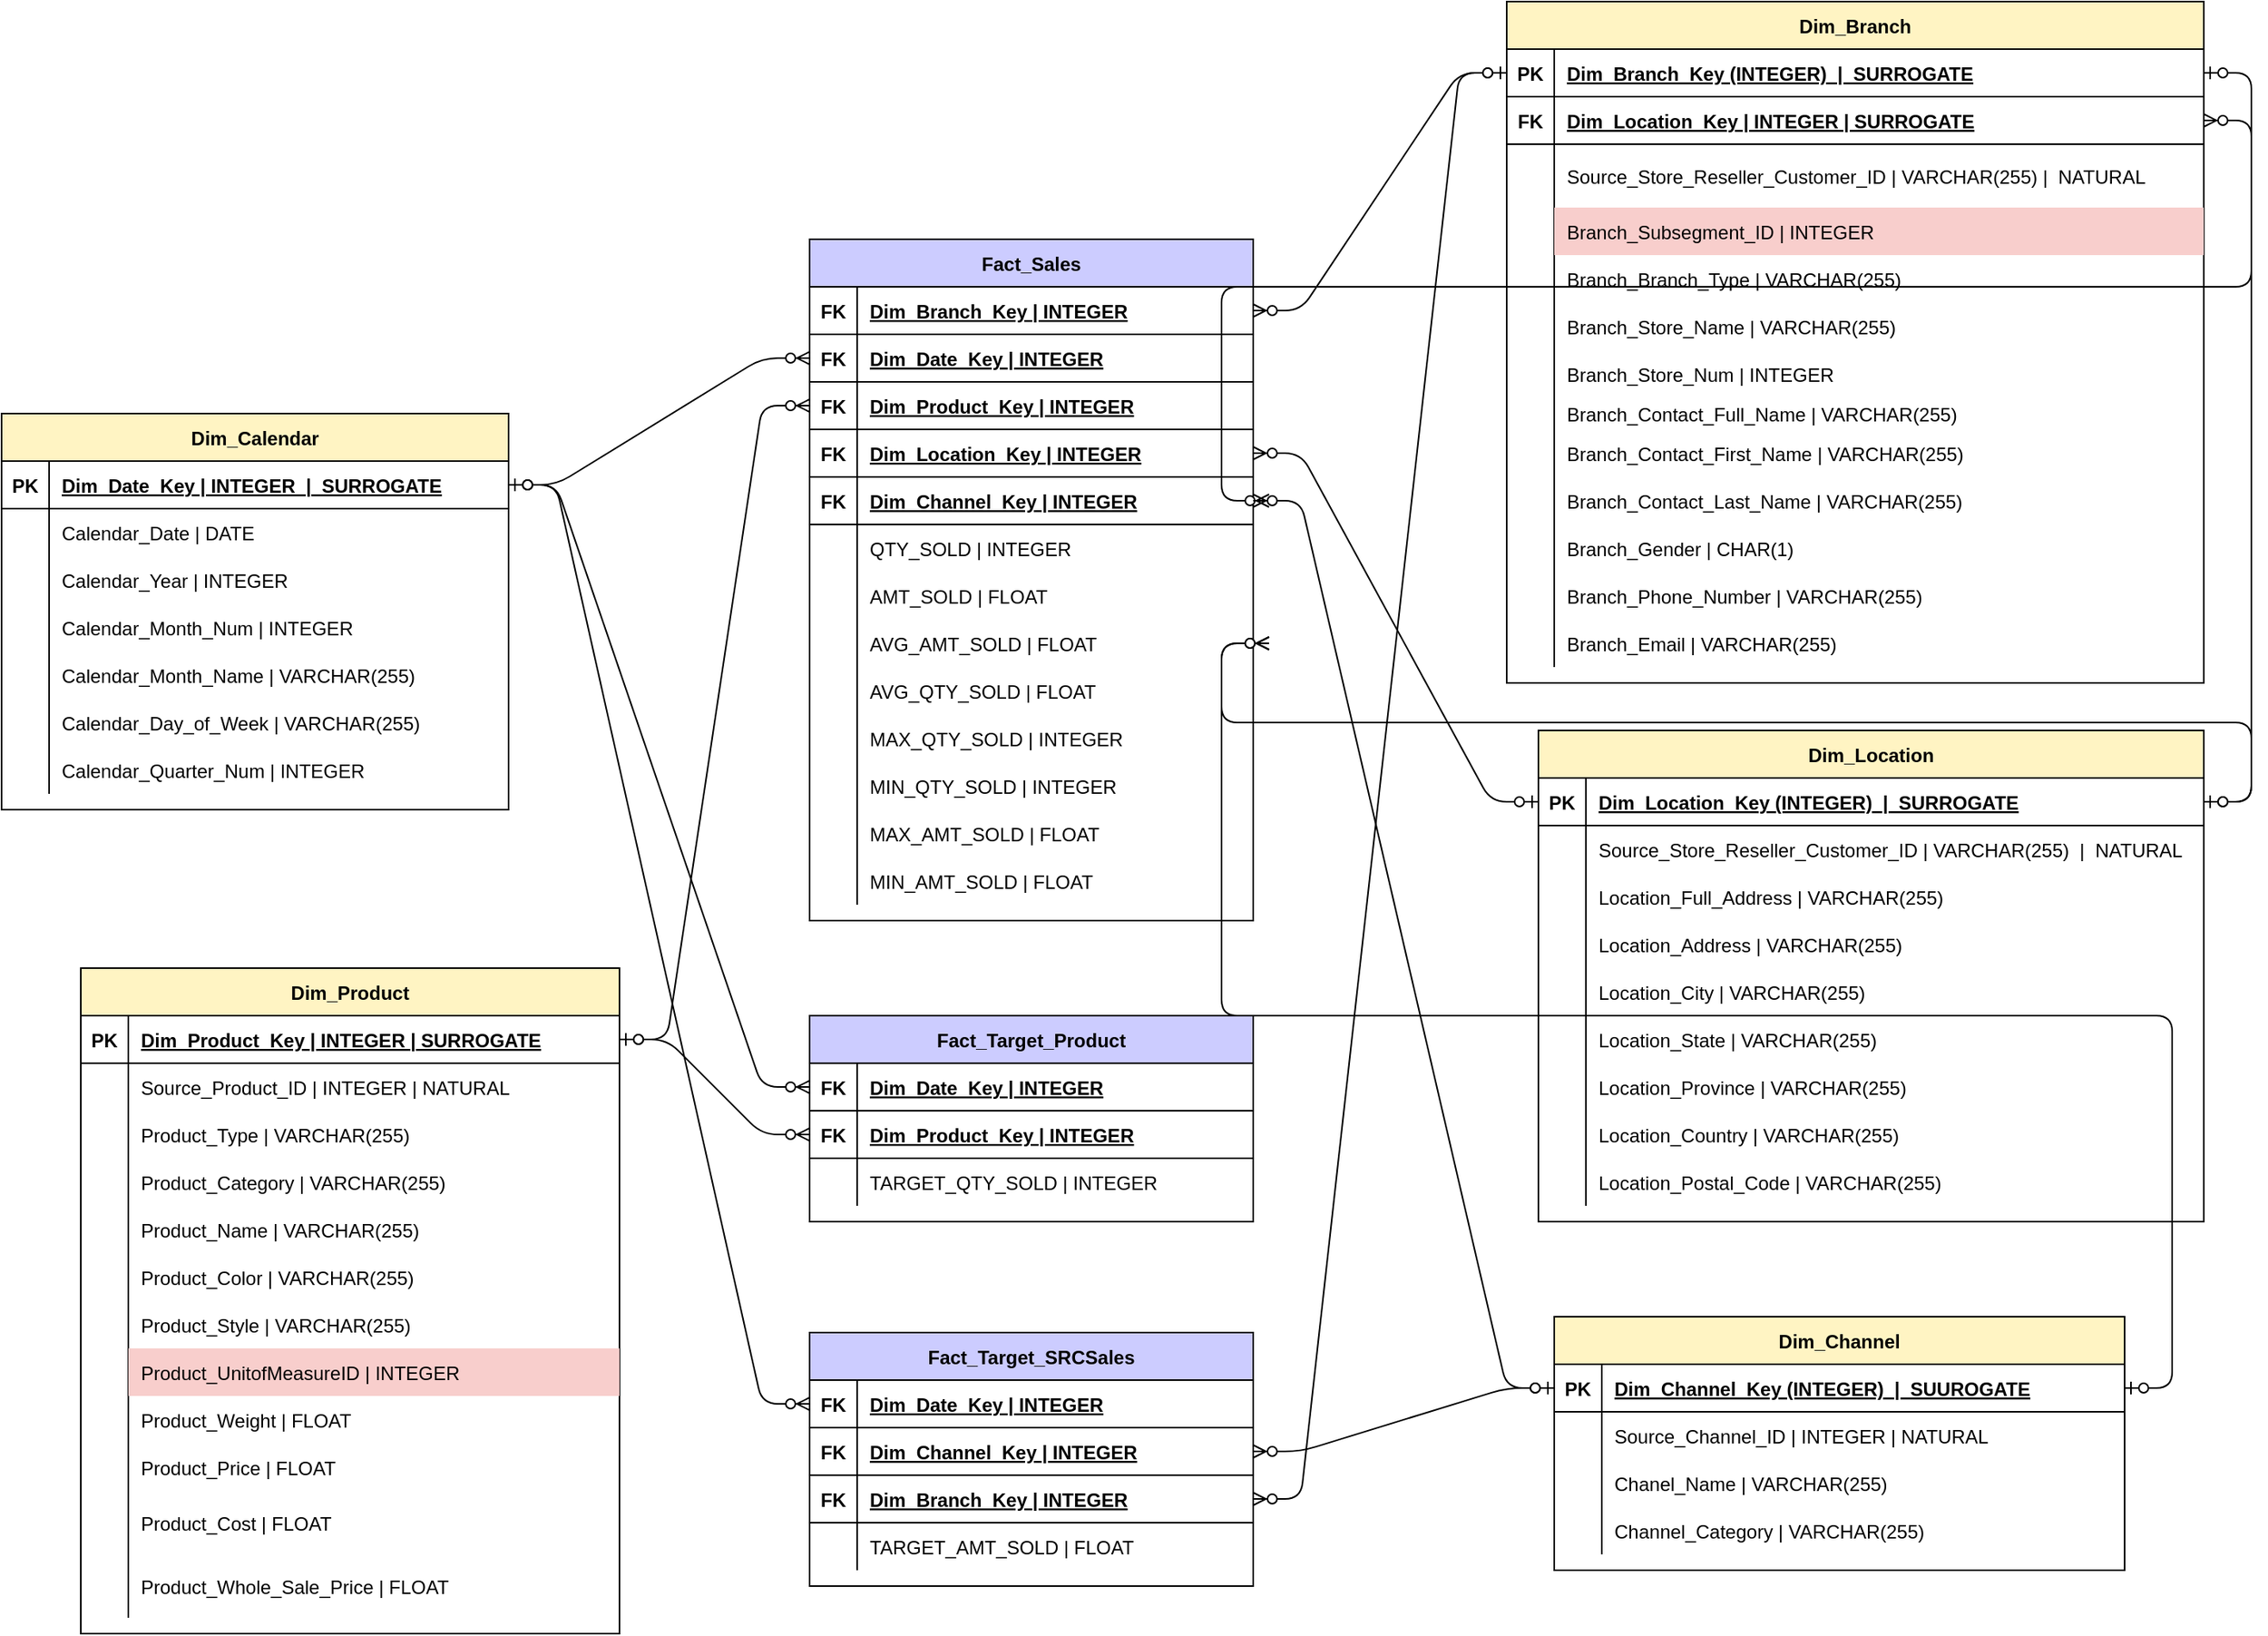 <mxfile version="16.5.1" type="device"><diagram id="WtvjrpuN-cLHjYzae39x" name="ERD_DRAFT"><mxGraphModel dx="1517" dy="1049" grid="1" gridSize="10" guides="1" tooltips="1" connect="1" arrows="1" fold="1" page="1" pageScale="1" pageWidth="3000" pageHeight="3000" math="0" shadow="0"><root><mxCell id="wcwVVBlWhDmVUQhbog_h-0"/><mxCell id="wcwVVBlWhDmVUQhbog_h-1" parent="wcwVVBlWhDmVUQhbog_h-0"/><mxCell id="87nm40M7xHdzcCR4ghPY-0" value="Fact_Sales" style="shape=table;startSize=30;container=1;collapsible=1;childLayout=tableLayout;fixedRows=1;rowLines=0;fontStyle=1;align=center;resizeLast=1;fillColor=#CCCCFF;" parent="wcwVVBlWhDmVUQhbog_h-1" vertex="1"><mxGeometry x="690" y="190" width="280" height="430" as="geometry"/></mxCell><mxCell id="87nm40M7xHdzcCR4ghPY-1" value="" style="shape=partialRectangle;collapsible=0;dropTarget=0;pointerEvents=0;fillColor=none;top=0;left=0;bottom=1;right=0;points=[[0,0.5],[1,0.5]];portConstraint=eastwest;" parent="87nm40M7xHdzcCR4ghPY-0" vertex="1"><mxGeometry y="30" width="280" height="30" as="geometry"/></mxCell><mxCell id="87nm40M7xHdzcCR4ghPY-2" value="FK" style="shape=partialRectangle;connectable=0;fillColor=none;top=0;left=0;bottom=0;right=0;fontStyle=1;overflow=hidden;" parent="87nm40M7xHdzcCR4ghPY-1" vertex="1"><mxGeometry width="30" height="30" as="geometry"><mxRectangle width="30" height="30" as="alternateBounds"/></mxGeometry></mxCell><mxCell id="87nm40M7xHdzcCR4ghPY-3" value="Dim_Branch_Key | INTEGER" style="shape=partialRectangle;connectable=0;fillColor=none;top=0;left=0;bottom=0;right=0;align=left;spacingLeft=6;fontStyle=5;overflow=hidden;" parent="87nm40M7xHdzcCR4ghPY-1" vertex="1"><mxGeometry x="30" width="250" height="30" as="geometry"><mxRectangle width="250" height="30" as="alternateBounds"/></mxGeometry></mxCell><mxCell id="87nm40M7xHdzcCR4ghPY-4" value="" style="shape=partialRectangle;collapsible=0;dropTarget=0;pointerEvents=0;fillColor=none;top=0;left=0;bottom=1;right=0;points=[[0,0.5],[1,0.5]];portConstraint=eastwest;" parent="87nm40M7xHdzcCR4ghPY-0" vertex="1"><mxGeometry y="60" width="280" height="30" as="geometry"/></mxCell><mxCell id="87nm40M7xHdzcCR4ghPY-5" value="FK" style="shape=partialRectangle;connectable=0;fillColor=none;top=0;left=0;bottom=0;right=0;fontStyle=1;overflow=hidden;" parent="87nm40M7xHdzcCR4ghPY-4" vertex="1"><mxGeometry width="30" height="30" as="geometry"><mxRectangle width="30" height="30" as="alternateBounds"/></mxGeometry></mxCell><mxCell id="87nm40M7xHdzcCR4ghPY-6" value="Dim_Date_Key | INTEGER" style="shape=partialRectangle;connectable=0;fillColor=none;top=0;left=0;bottom=0;right=0;align=left;spacingLeft=6;fontStyle=5;overflow=hidden;" parent="87nm40M7xHdzcCR4ghPY-4" vertex="1"><mxGeometry x="30" width="250" height="30" as="geometry"><mxRectangle width="250" height="30" as="alternateBounds"/></mxGeometry></mxCell><mxCell id="87nm40M7xHdzcCR4ghPY-7" value="" style="shape=partialRectangle;collapsible=0;dropTarget=0;pointerEvents=0;fillColor=none;top=0;left=0;bottom=1;right=0;points=[[0,0.5],[1,0.5]];portConstraint=eastwest;" parent="87nm40M7xHdzcCR4ghPY-0" vertex="1"><mxGeometry y="90" width="280" height="30" as="geometry"/></mxCell><mxCell id="87nm40M7xHdzcCR4ghPY-8" value="FK" style="shape=partialRectangle;connectable=0;fillColor=none;top=0;left=0;bottom=0;right=0;fontStyle=1;overflow=hidden;" parent="87nm40M7xHdzcCR4ghPY-7" vertex="1"><mxGeometry width="30" height="30" as="geometry"><mxRectangle width="30" height="30" as="alternateBounds"/></mxGeometry></mxCell><mxCell id="87nm40M7xHdzcCR4ghPY-9" value="Dim_Product_Key | INTEGER" style="shape=partialRectangle;connectable=0;fillColor=none;top=0;left=0;bottom=0;right=0;align=left;spacingLeft=6;fontStyle=5;overflow=hidden;" parent="87nm40M7xHdzcCR4ghPY-7" vertex="1"><mxGeometry x="30" width="250" height="30" as="geometry"><mxRectangle width="250" height="30" as="alternateBounds"/></mxGeometry></mxCell><mxCell id="c8fEX-jH0ss979dV2wUj-3" style="shape=partialRectangle;collapsible=0;dropTarget=0;pointerEvents=0;fillColor=none;top=0;left=0;bottom=1;right=0;points=[[0,0.5],[1,0.5]];portConstraint=eastwest;" parent="87nm40M7xHdzcCR4ghPY-0" vertex="1"><mxGeometry y="120" width="280" height="30" as="geometry"/></mxCell><mxCell id="c8fEX-jH0ss979dV2wUj-4" value="FK" style="shape=partialRectangle;connectable=0;fillColor=none;top=0;left=0;bottom=0;right=0;fontStyle=1;overflow=hidden;" parent="c8fEX-jH0ss979dV2wUj-3" vertex="1"><mxGeometry width="30" height="30" as="geometry"><mxRectangle width="30" height="30" as="alternateBounds"/></mxGeometry></mxCell><mxCell id="c8fEX-jH0ss979dV2wUj-5" value="Dim_Location_Key | INTEGER" style="shape=partialRectangle;connectable=0;fillColor=none;top=0;left=0;bottom=0;right=0;align=left;spacingLeft=6;fontStyle=5;overflow=hidden;" parent="c8fEX-jH0ss979dV2wUj-3" vertex="1"><mxGeometry x="30" width="250" height="30" as="geometry"><mxRectangle width="250" height="30" as="alternateBounds"/></mxGeometry></mxCell><mxCell id="BBZId2YeuzpfMFpss6ph-83" style="shape=partialRectangle;collapsible=0;dropTarget=0;pointerEvents=0;fillColor=none;top=0;left=0;bottom=1;right=0;points=[[0,0.5],[1,0.5]];portConstraint=eastwest;" parent="87nm40M7xHdzcCR4ghPY-0" vertex="1"><mxGeometry y="150" width="280" height="30" as="geometry"/></mxCell><mxCell id="BBZId2YeuzpfMFpss6ph-84" value="FK" style="shape=partialRectangle;connectable=0;fillColor=none;top=0;left=0;bottom=0;right=0;fontStyle=1;overflow=hidden;" parent="BBZId2YeuzpfMFpss6ph-83" vertex="1"><mxGeometry width="30" height="30" as="geometry"><mxRectangle width="30" height="30" as="alternateBounds"/></mxGeometry></mxCell><mxCell id="BBZId2YeuzpfMFpss6ph-85" value="Dim_Channel_Key | INTEGER" style="shape=partialRectangle;connectable=0;fillColor=none;top=0;left=0;bottom=0;right=0;align=left;spacingLeft=6;fontStyle=5;overflow=hidden;" parent="BBZId2YeuzpfMFpss6ph-83" vertex="1"><mxGeometry x="30" width="250" height="30" as="geometry"><mxRectangle width="250" height="30" as="alternateBounds"/></mxGeometry></mxCell><mxCell id="87nm40M7xHdzcCR4ghPY-13" value="" style="shape=partialRectangle;collapsible=0;dropTarget=0;pointerEvents=0;fillColor=none;top=0;left=0;bottom=0;right=0;points=[[0,0.5],[1,0.5]];portConstraint=eastwest;" parent="87nm40M7xHdzcCR4ghPY-0" vertex="1"><mxGeometry y="180" width="280" height="30" as="geometry"/></mxCell><mxCell id="87nm40M7xHdzcCR4ghPY-14" value="" style="shape=partialRectangle;connectable=0;fillColor=none;top=0;left=0;bottom=0;right=0;editable=1;overflow=hidden;" parent="87nm40M7xHdzcCR4ghPY-13" vertex="1"><mxGeometry width="30" height="30" as="geometry"><mxRectangle width="30" height="30" as="alternateBounds"/></mxGeometry></mxCell><mxCell id="87nm40M7xHdzcCR4ghPY-15" value="QTY_SOLD | INTEGER" style="shape=partialRectangle;connectable=0;fillColor=none;top=0;left=0;bottom=0;right=0;align=left;spacingLeft=6;overflow=hidden;" parent="87nm40M7xHdzcCR4ghPY-13" vertex="1"><mxGeometry x="30" width="250" height="30" as="geometry"><mxRectangle width="250" height="30" as="alternateBounds"/></mxGeometry></mxCell><mxCell id="87nm40M7xHdzcCR4ghPY-16" value="" style="shape=partialRectangle;collapsible=0;dropTarget=0;pointerEvents=0;fillColor=none;top=0;left=0;bottom=0;right=0;points=[[0,0.5],[1,0.5]];portConstraint=eastwest;" parent="87nm40M7xHdzcCR4ghPY-0" vertex="1"><mxGeometry y="210" width="280" height="30" as="geometry"/></mxCell><mxCell id="87nm40M7xHdzcCR4ghPY-17" value="" style="shape=partialRectangle;connectable=0;fillColor=none;top=0;left=0;bottom=0;right=0;editable=1;overflow=hidden;" parent="87nm40M7xHdzcCR4ghPY-16" vertex="1"><mxGeometry width="30" height="30" as="geometry"><mxRectangle width="30" height="30" as="alternateBounds"/></mxGeometry></mxCell><mxCell id="87nm40M7xHdzcCR4ghPY-18" value="AMT_SOLD | FLOAT" style="shape=partialRectangle;connectable=0;fillColor=none;top=0;left=0;bottom=0;right=0;align=left;spacingLeft=6;overflow=hidden;" parent="87nm40M7xHdzcCR4ghPY-16" vertex="1"><mxGeometry x="30" width="250" height="30" as="geometry"><mxRectangle width="250" height="30" as="alternateBounds"/></mxGeometry></mxCell><mxCell id="87nm40M7xHdzcCR4ghPY-19" value="" style="shape=partialRectangle;collapsible=0;dropTarget=0;pointerEvents=0;fillColor=none;top=0;left=0;bottom=0;right=0;points=[[0,0.5],[1,0.5]];portConstraint=eastwest;" parent="87nm40M7xHdzcCR4ghPY-0" vertex="1"><mxGeometry y="240" width="280" height="30" as="geometry"/></mxCell><mxCell id="87nm40M7xHdzcCR4ghPY-20" value="" style="shape=partialRectangle;connectable=0;fillColor=none;top=0;left=0;bottom=0;right=0;editable=1;overflow=hidden;" parent="87nm40M7xHdzcCR4ghPY-19" vertex="1"><mxGeometry width="30" height="30" as="geometry"><mxRectangle width="30" height="30" as="alternateBounds"/></mxGeometry></mxCell><mxCell id="87nm40M7xHdzcCR4ghPY-21" value="AVG_AMT_SOLD | FLOAT" style="shape=partialRectangle;connectable=0;fillColor=none;top=0;left=0;bottom=0;right=0;align=left;spacingLeft=6;overflow=hidden;" parent="87nm40M7xHdzcCR4ghPY-19" vertex="1"><mxGeometry x="30" width="250" height="30" as="geometry"><mxRectangle width="250" height="30" as="alternateBounds"/></mxGeometry></mxCell><mxCell id="BBZId2YeuzpfMFpss6ph-108" style="shape=partialRectangle;collapsible=0;dropTarget=0;pointerEvents=0;fillColor=none;top=0;left=0;bottom=0;right=0;points=[[0,0.5],[1,0.5]];portConstraint=eastwest;" parent="87nm40M7xHdzcCR4ghPY-0" vertex="1"><mxGeometry y="270" width="280" height="30" as="geometry"/></mxCell><mxCell id="BBZId2YeuzpfMFpss6ph-109" style="shape=partialRectangle;connectable=0;fillColor=none;top=0;left=0;bottom=0;right=0;editable=1;overflow=hidden;" parent="BBZId2YeuzpfMFpss6ph-108" vertex="1"><mxGeometry width="30" height="30" as="geometry"><mxRectangle width="30" height="30" as="alternateBounds"/></mxGeometry></mxCell><mxCell id="BBZId2YeuzpfMFpss6ph-110" value="AVG_QTY_SOLD | FLOAT" style="shape=partialRectangle;connectable=0;fillColor=none;top=0;left=0;bottom=0;right=0;align=left;spacingLeft=6;overflow=hidden;" parent="BBZId2YeuzpfMFpss6ph-108" vertex="1"><mxGeometry x="30" width="250" height="30" as="geometry"><mxRectangle width="250" height="30" as="alternateBounds"/></mxGeometry></mxCell><mxCell id="kJ1dE0jG2WNurRDL1U7a-32" style="shape=partialRectangle;collapsible=0;dropTarget=0;pointerEvents=0;fillColor=none;top=0;left=0;bottom=0;right=0;points=[[0,0.5],[1,0.5]];portConstraint=eastwest;" vertex="1" parent="87nm40M7xHdzcCR4ghPY-0"><mxGeometry y="300" width="280" height="30" as="geometry"/></mxCell><mxCell id="kJ1dE0jG2WNurRDL1U7a-33" style="shape=partialRectangle;connectable=0;fillColor=none;top=0;left=0;bottom=0;right=0;editable=1;overflow=hidden;" vertex="1" parent="kJ1dE0jG2WNurRDL1U7a-32"><mxGeometry width="30" height="30" as="geometry"><mxRectangle width="30" height="30" as="alternateBounds"/></mxGeometry></mxCell><mxCell id="kJ1dE0jG2WNurRDL1U7a-34" value="MAX_QTY_SOLD | INTEGER" style="shape=partialRectangle;connectable=0;fillColor=none;top=0;left=0;bottom=0;right=0;align=left;spacingLeft=6;overflow=hidden;" vertex="1" parent="kJ1dE0jG2WNurRDL1U7a-32"><mxGeometry x="30" width="250" height="30" as="geometry"><mxRectangle width="250" height="30" as="alternateBounds"/></mxGeometry></mxCell><mxCell id="kJ1dE0jG2WNurRDL1U7a-35" style="shape=partialRectangle;collapsible=0;dropTarget=0;pointerEvents=0;fillColor=none;top=0;left=0;bottom=0;right=0;points=[[0,0.5],[1,0.5]];portConstraint=eastwest;" vertex="1" parent="87nm40M7xHdzcCR4ghPY-0"><mxGeometry y="330" width="280" height="30" as="geometry"/></mxCell><mxCell id="kJ1dE0jG2WNurRDL1U7a-36" style="shape=partialRectangle;connectable=0;fillColor=none;top=0;left=0;bottom=0;right=0;editable=1;overflow=hidden;" vertex="1" parent="kJ1dE0jG2WNurRDL1U7a-35"><mxGeometry width="30" height="30" as="geometry"><mxRectangle width="30" height="30" as="alternateBounds"/></mxGeometry></mxCell><mxCell id="kJ1dE0jG2WNurRDL1U7a-37" value="MIN_QTY_SOLD | INTEGER" style="shape=partialRectangle;connectable=0;fillColor=none;top=0;left=0;bottom=0;right=0;align=left;spacingLeft=6;overflow=hidden;" vertex="1" parent="kJ1dE0jG2WNurRDL1U7a-35"><mxGeometry x="30" width="250" height="30" as="geometry"><mxRectangle width="250" height="30" as="alternateBounds"/></mxGeometry></mxCell><mxCell id="kJ1dE0jG2WNurRDL1U7a-38" style="shape=partialRectangle;collapsible=0;dropTarget=0;pointerEvents=0;fillColor=none;top=0;left=0;bottom=0;right=0;points=[[0,0.5],[1,0.5]];portConstraint=eastwest;" vertex="1" parent="87nm40M7xHdzcCR4ghPY-0"><mxGeometry y="360" width="280" height="30" as="geometry"/></mxCell><mxCell id="kJ1dE0jG2WNurRDL1U7a-39" style="shape=partialRectangle;connectable=0;fillColor=none;top=0;left=0;bottom=0;right=0;editable=1;overflow=hidden;" vertex="1" parent="kJ1dE0jG2WNurRDL1U7a-38"><mxGeometry width="30" height="30" as="geometry"><mxRectangle width="30" height="30" as="alternateBounds"/></mxGeometry></mxCell><mxCell id="kJ1dE0jG2WNurRDL1U7a-40" value="MAX_AMT_SOLD | FLOAT" style="shape=partialRectangle;connectable=0;fillColor=none;top=0;left=0;bottom=0;right=0;align=left;spacingLeft=6;overflow=hidden;" vertex="1" parent="kJ1dE0jG2WNurRDL1U7a-38"><mxGeometry x="30" width="250" height="30" as="geometry"><mxRectangle width="250" height="30" as="alternateBounds"/></mxGeometry></mxCell><mxCell id="kJ1dE0jG2WNurRDL1U7a-41" style="shape=partialRectangle;collapsible=0;dropTarget=0;pointerEvents=0;fillColor=none;top=0;left=0;bottom=0;right=0;points=[[0,0.5],[1,0.5]];portConstraint=eastwest;" vertex="1" parent="87nm40M7xHdzcCR4ghPY-0"><mxGeometry y="390" width="280" height="30" as="geometry"/></mxCell><mxCell id="kJ1dE0jG2WNurRDL1U7a-42" style="shape=partialRectangle;connectable=0;fillColor=none;top=0;left=0;bottom=0;right=0;editable=1;overflow=hidden;" vertex="1" parent="kJ1dE0jG2WNurRDL1U7a-41"><mxGeometry width="30" height="30" as="geometry"><mxRectangle width="30" height="30" as="alternateBounds"/></mxGeometry></mxCell><mxCell id="kJ1dE0jG2WNurRDL1U7a-43" value="MIN_AMT_SOLD | FLOAT" style="shape=partialRectangle;connectable=0;fillColor=none;top=0;left=0;bottom=0;right=0;align=left;spacingLeft=6;overflow=hidden;" vertex="1" parent="kJ1dE0jG2WNurRDL1U7a-41"><mxGeometry x="30" width="250" height="30" as="geometry"><mxRectangle width="250" height="30" as="alternateBounds"/></mxGeometry></mxCell><mxCell id="krowMAm3NufkmkEZ-poT-0" value="Dim_Calendar" style="shape=table;startSize=30;container=1;collapsible=1;childLayout=tableLayout;fixedRows=1;rowLines=0;fontStyle=1;align=center;resizeLast=1;fillColor=#FFF4C3;" parent="wcwVVBlWhDmVUQhbog_h-1" vertex="1"><mxGeometry x="180" y="300" width="320" height="250" as="geometry"/></mxCell><mxCell id="krowMAm3NufkmkEZ-poT-1" value="" style="shape=partialRectangle;collapsible=0;dropTarget=0;pointerEvents=0;fillColor=none;top=0;left=0;bottom=1;right=0;points=[[0,0.5],[1,0.5]];portConstraint=eastwest;" parent="krowMAm3NufkmkEZ-poT-0" vertex="1"><mxGeometry y="30" width="320" height="30" as="geometry"/></mxCell><mxCell id="krowMAm3NufkmkEZ-poT-2" value="PK" style="shape=partialRectangle;connectable=0;fillColor=none;top=0;left=0;bottom=0;right=0;fontStyle=1;overflow=hidden;" parent="krowMAm3NufkmkEZ-poT-1" vertex="1"><mxGeometry width="30" height="30" as="geometry"><mxRectangle width="30" height="30" as="alternateBounds"/></mxGeometry></mxCell><mxCell id="krowMAm3NufkmkEZ-poT-3" value="Dim_Date_Key | INTEGER  |  SURROGATE" style="shape=partialRectangle;connectable=0;fillColor=none;top=0;left=0;bottom=0;right=0;align=left;spacingLeft=6;fontStyle=5;overflow=hidden;" parent="krowMAm3NufkmkEZ-poT-1" vertex="1"><mxGeometry x="30" width="290" height="30" as="geometry"><mxRectangle width="290" height="30" as="alternateBounds"/></mxGeometry></mxCell><mxCell id="krowMAm3NufkmkEZ-poT-4" value="" style="shape=partialRectangle;collapsible=0;dropTarget=0;pointerEvents=0;fillColor=none;top=0;left=0;bottom=0;right=0;points=[[0,0.5],[1,0.5]];portConstraint=eastwest;" parent="krowMAm3NufkmkEZ-poT-0" vertex="1"><mxGeometry y="60" width="320" height="30" as="geometry"/></mxCell><mxCell id="krowMAm3NufkmkEZ-poT-5" value="" style="shape=partialRectangle;connectable=0;fillColor=none;top=0;left=0;bottom=0;right=0;editable=1;overflow=hidden;" parent="krowMAm3NufkmkEZ-poT-4" vertex="1"><mxGeometry width="30" height="30" as="geometry"><mxRectangle width="30" height="30" as="alternateBounds"/></mxGeometry></mxCell><mxCell id="krowMAm3NufkmkEZ-poT-6" value="Calendar_Date | DATE" style="shape=partialRectangle;connectable=0;fillColor=none;top=0;left=0;bottom=0;right=0;align=left;spacingLeft=6;overflow=hidden;" parent="krowMAm3NufkmkEZ-poT-4" vertex="1"><mxGeometry x="30" width="290" height="30" as="geometry"><mxRectangle width="290" height="30" as="alternateBounds"/></mxGeometry></mxCell><mxCell id="krowMAm3NufkmkEZ-poT-7" value="" style="shape=partialRectangle;collapsible=0;dropTarget=0;pointerEvents=0;fillColor=none;top=0;left=0;bottom=0;right=0;points=[[0,0.5],[1,0.5]];portConstraint=eastwest;" parent="krowMAm3NufkmkEZ-poT-0" vertex="1"><mxGeometry y="90" width="320" height="30" as="geometry"/></mxCell><mxCell id="krowMAm3NufkmkEZ-poT-8" value="" style="shape=partialRectangle;connectable=0;fillColor=none;top=0;left=0;bottom=0;right=0;editable=1;overflow=hidden;" parent="krowMAm3NufkmkEZ-poT-7" vertex="1"><mxGeometry width="30" height="30" as="geometry"><mxRectangle width="30" height="30" as="alternateBounds"/></mxGeometry></mxCell><mxCell id="krowMAm3NufkmkEZ-poT-9" value="Calendar_Year | INTEGER" style="shape=partialRectangle;connectable=0;fillColor=none;top=0;left=0;bottom=0;right=0;align=left;spacingLeft=6;overflow=hidden;" parent="krowMAm3NufkmkEZ-poT-7" vertex="1"><mxGeometry x="30" width="290" height="30" as="geometry"><mxRectangle width="290" height="30" as="alternateBounds"/></mxGeometry></mxCell><mxCell id="krowMAm3NufkmkEZ-poT-10" value="" style="shape=partialRectangle;collapsible=0;dropTarget=0;pointerEvents=0;fillColor=none;top=0;left=0;bottom=0;right=0;points=[[0,0.5],[1,0.5]];portConstraint=eastwest;" parent="krowMAm3NufkmkEZ-poT-0" vertex="1"><mxGeometry y="120" width="320" height="30" as="geometry"/></mxCell><mxCell id="krowMAm3NufkmkEZ-poT-11" value="" style="shape=partialRectangle;connectable=0;fillColor=none;top=0;left=0;bottom=0;right=0;editable=1;overflow=hidden;" parent="krowMAm3NufkmkEZ-poT-10" vertex="1"><mxGeometry width="30" height="30" as="geometry"><mxRectangle width="30" height="30" as="alternateBounds"/></mxGeometry></mxCell><mxCell id="krowMAm3NufkmkEZ-poT-12" value="Calendar_Month_Num | INTEGER" style="shape=partialRectangle;connectable=0;fillColor=none;top=0;left=0;bottom=0;right=0;align=left;spacingLeft=6;overflow=hidden;" parent="krowMAm3NufkmkEZ-poT-10" vertex="1"><mxGeometry x="30" width="290" height="30" as="geometry"><mxRectangle width="290" height="30" as="alternateBounds"/></mxGeometry></mxCell><mxCell id="BBZId2YeuzpfMFpss6ph-105" style="shape=partialRectangle;collapsible=0;dropTarget=0;pointerEvents=0;fillColor=none;top=0;left=0;bottom=0;right=0;points=[[0,0.5],[1,0.5]];portConstraint=eastwest;" parent="krowMAm3NufkmkEZ-poT-0" vertex="1"><mxGeometry y="150" width="320" height="30" as="geometry"/></mxCell><mxCell id="BBZId2YeuzpfMFpss6ph-106" style="shape=partialRectangle;connectable=0;fillColor=none;top=0;left=0;bottom=0;right=0;editable=1;overflow=hidden;" parent="BBZId2YeuzpfMFpss6ph-105" vertex="1"><mxGeometry width="30" height="30" as="geometry"><mxRectangle width="30" height="30" as="alternateBounds"/></mxGeometry></mxCell><mxCell id="BBZId2YeuzpfMFpss6ph-107" value="Calendar_Month_Name | VARCHAR(255)" style="shape=partialRectangle;connectable=0;fillColor=none;top=0;left=0;bottom=0;right=0;align=left;spacingLeft=6;overflow=hidden;" parent="BBZId2YeuzpfMFpss6ph-105" vertex="1"><mxGeometry x="30" width="290" height="30" as="geometry"><mxRectangle width="290" height="30" as="alternateBounds"/></mxGeometry></mxCell><mxCell id="Cliw0Vi1hqvcuxtkz0bz-31" style="shape=partialRectangle;collapsible=0;dropTarget=0;pointerEvents=0;fillColor=none;top=0;left=0;bottom=0;right=0;points=[[0,0.5],[1,0.5]];portConstraint=eastwest;" parent="krowMAm3NufkmkEZ-poT-0" vertex="1"><mxGeometry y="180" width="320" height="30" as="geometry"/></mxCell><mxCell id="Cliw0Vi1hqvcuxtkz0bz-32" style="shape=partialRectangle;connectable=0;fillColor=none;top=0;left=0;bottom=0;right=0;editable=1;overflow=hidden;" parent="Cliw0Vi1hqvcuxtkz0bz-31" vertex="1"><mxGeometry width="30" height="30" as="geometry"><mxRectangle width="30" height="30" as="alternateBounds"/></mxGeometry></mxCell><mxCell id="Cliw0Vi1hqvcuxtkz0bz-33" value="Calendar_Day_of_Week | VARCHAR(255)" style="shape=partialRectangle;connectable=0;fillColor=none;top=0;left=0;bottom=0;right=0;align=left;spacingLeft=6;overflow=hidden;" parent="Cliw0Vi1hqvcuxtkz0bz-31" vertex="1"><mxGeometry x="30" width="290" height="30" as="geometry"><mxRectangle width="290" height="30" as="alternateBounds"/></mxGeometry></mxCell><mxCell id="f2ITp8L6yPHVM1D-a8es-18" style="shape=partialRectangle;collapsible=0;dropTarget=0;pointerEvents=0;fillColor=none;top=0;left=0;bottom=0;right=0;points=[[0,0.5],[1,0.5]];portConstraint=eastwest;" parent="krowMAm3NufkmkEZ-poT-0" vertex="1"><mxGeometry y="210" width="320" height="30" as="geometry"/></mxCell><mxCell id="f2ITp8L6yPHVM1D-a8es-19" style="shape=partialRectangle;connectable=0;fillColor=none;top=0;left=0;bottom=0;right=0;editable=1;overflow=hidden;" parent="f2ITp8L6yPHVM1D-a8es-18" vertex="1"><mxGeometry width="30" height="30" as="geometry"><mxRectangle width="30" height="30" as="alternateBounds"/></mxGeometry></mxCell><mxCell id="f2ITp8L6yPHVM1D-a8es-20" value="Calendar_Quarter_Num | INTEGER" style="shape=partialRectangle;connectable=0;fillColor=none;top=0;left=0;bottom=0;right=0;align=left;spacingLeft=6;overflow=hidden;" parent="f2ITp8L6yPHVM1D-a8es-18" vertex="1"><mxGeometry x="30" width="290" height="30" as="geometry"><mxRectangle width="290" height="30" as="alternateBounds"/></mxGeometry></mxCell><mxCell id="krowMAm3NufkmkEZ-poT-13" value="" style="edgeStyle=entityRelationEdgeStyle;html=1;endArrow=ERzeroToMany;startArrow=ERzeroToOne;labelBackgroundColor=none;fontFamily=Verdana;fontSize=14;exitX=1;exitY=0.5;exitDx=0;exitDy=0;entryX=0;entryY=0.5;entryDx=0;entryDy=0;" parent="wcwVVBlWhDmVUQhbog_h-1" source="krowMAm3NufkmkEZ-poT-1" target="87nm40M7xHdzcCR4ghPY-4" edge="1"><mxGeometry width="100" height="100" relative="1" as="geometry"><mxPoint x="1095" y="-125" as="sourcePoint"/><mxPoint x="750" y="525" as="targetPoint"/></mxGeometry></mxCell><mxCell id="umcizYHWsGBy4Wxch9SK-0" value="Dim_Product" style="shape=table;startSize=30;container=1;collapsible=1;childLayout=tableLayout;fixedRows=1;rowLines=0;fontStyle=1;align=center;resizeLast=1;fillColor=#FFF4C3;" parent="wcwVVBlWhDmVUQhbog_h-1" vertex="1"><mxGeometry x="230" y="650" width="340" height="420" as="geometry"/></mxCell><mxCell id="umcizYHWsGBy4Wxch9SK-1" value="" style="shape=partialRectangle;collapsible=0;dropTarget=0;pointerEvents=0;fillColor=none;top=0;left=0;bottom=1;right=0;points=[[0,0.5],[1,0.5]];portConstraint=eastwest;" parent="umcizYHWsGBy4Wxch9SK-0" vertex="1"><mxGeometry y="30" width="340" height="30" as="geometry"/></mxCell><mxCell id="umcizYHWsGBy4Wxch9SK-2" value="PK" style="shape=partialRectangle;connectable=0;fillColor=none;top=0;left=0;bottom=0;right=0;fontStyle=1;overflow=hidden;" parent="umcizYHWsGBy4Wxch9SK-1" vertex="1"><mxGeometry width="30" height="30" as="geometry"><mxRectangle width="30" height="30" as="alternateBounds"/></mxGeometry></mxCell><mxCell id="umcizYHWsGBy4Wxch9SK-3" value="Dim_Product_Key | INTEGER | SURROGATE" style="shape=partialRectangle;connectable=0;fillColor=none;top=0;left=0;bottom=0;right=0;align=left;spacingLeft=6;fontStyle=5;overflow=hidden;" parent="umcizYHWsGBy4Wxch9SK-1" vertex="1"><mxGeometry x="30" width="310" height="30" as="geometry"><mxRectangle width="310" height="30" as="alternateBounds"/></mxGeometry></mxCell><mxCell id="f2ITp8L6yPHVM1D-a8es-5" style="shape=partialRectangle;collapsible=0;dropTarget=0;pointerEvents=0;fillColor=none;top=0;left=0;bottom=0;right=0;points=[[0,0.5],[1,0.5]];portConstraint=eastwest;" parent="umcizYHWsGBy4Wxch9SK-0" vertex="1"><mxGeometry y="60" width="340" height="30" as="geometry"/></mxCell><mxCell id="f2ITp8L6yPHVM1D-a8es-6" style="shape=partialRectangle;connectable=0;fillColor=none;top=0;left=0;bottom=0;right=0;editable=1;overflow=hidden;fontStyle=1" parent="f2ITp8L6yPHVM1D-a8es-5" vertex="1"><mxGeometry width="30" height="30" as="geometry"><mxRectangle width="30" height="30" as="alternateBounds"/></mxGeometry></mxCell><mxCell id="f2ITp8L6yPHVM1D-a8es-7" value="Source_Product_ID | INTEGER | NATURAL" style="shape=partialRectangle;connectable=0;fillColor=none;top=0;left=0;bottom=0;right=0;align=left;spacingLeft=6;overflow=hidden;" parent="f2ITp8L6yPHVM1D-a8es-5" vertex="1"><mxGeometry x="30" width="310" height="30" as="geometry"><mxRectangle width="310" height="30" as="alternateBounds"/></mxGeometry></mxCell><mxCell id="umcizYHWsGBy4Wxch9SK-4" value="" style="shape=partialRectangle;collapsible=0;dropTarget=0;pointerEvents=0;fillColor=none;top=0;left=0;bottom=0;right=0;points=[[0,0.5],[1,0.5]];portConstraint=eastwest;" parent="umcizYHWsGBy4Wxch9SK-0" vertex="1"><mxGeometry y="90" width="340" height="30" as="geometry"/></mxCell><mxCell id="umcizYHWsGBy4Wxch9SK-5" value="" style="shape=partialRectangle;connectable=0;fillColor=none;top=0;left=0;bottom=0;right=0;editable=1;overflow=hidden;fontStyle=1" parent="umcizYHWsGBy4Wxch9SK-4" vertex="1"><mxGeometry width="30" height="30" as="geometry"><mxRectangle width="30" height="30" as="alternateBounds"/></mxGeometry></mxCell><mxCell id="umcizYHWsGBy4Wxch9SK-6" value="Product_Type | VARCHAR(255)" style="shape=partialRectangle;connectable=0;fillColor=none;top=0;left=0;bottom=0;right=0;align=left;spacingLeft=6;overflow=hidden;" parent="umcizYHWsGBy4Wxch9SK-4" vertex="1"><mxGeometry x="30" width="310" height="30" as="geometry"><mxRectangle width="310" height="30" as="alternateBounds"/></mxGeometry></mxCell><mxCell id="umcizYHWsGBy4Wxch9SK-7" value="" style="shape=partialRectangle;collapsible=0;dropTarget=0;pointerEvents=0;fillColor=none;top=0;left=0;bottom=0;right=0;points=[[0,0.5],[1,0.5]];portConstraint=eastwest;" parent="umcizYHWsGBy4Wxch9SK-0" vertex="1"><mxGeometry y="120" width="340" height="30" as="geometry"/></mxCell><mxCell id="umcizYHWsGBy4Wxch9SK-8" value="" style="shape=partialRectangle;connectable=0;fillColor=none;top=0;left=0;bottom=0;right=0;editable=1;overflow=hidden;fontStyle=1" parent="umcizYHWsGBy4Wxch9SK-7" vertex="1"><mxGeometry width="30" height="30" as="geometry"><mxRectangle width="30" height="30" as="alternateBounds"/></mxGeometry></mxCell><mxCell id="umcizYHWsGBy4Wxch9SK-9" value="Product_Category | VARCHAR(255) " style="shape=partialRectangle;connectable=0;fillColor=none;top=0;left=0;bottom=0;right=0;align=left;spacingLeft=6;overflow=hidden;" parent="umcizYHWsGBy4Wxch9SK-7" vertex="1"><mxGeometry x="30" width="310" height="30" as="geometry"><mxRectangle width="310" height="30" as="alternateBounds"/></mxGeometry></mxCell><mxCell id="umcizYHWsGBy4Wxch9SK-10" value="" style="shape=partialRectangle;collapsible=0;dropTarget=0;pointerEvents=0;fillColor=none;top=0;left=0;bottom=0;right=0;points=[[0,0.5],[1,0.5]];portConstraint=eastwest;" parent="umcizYHWsGBy4Wxch9SK-0" vertex="1"><mxGeometry y="150" width="340" height="30" as="geometry"/></mxCell><mxCell id="umcizYHWsGBy4Wxch9SK-11" value="" style="shape=partialRectangle;connectable=0;fillColor=none;top=0;left=0;bottom=0;right=0;editable=1;overflow=hidden;" parent="umcizYHWsGBy4Wxch9SK-10" vertex="1"><mxGeometry width="30" height="30" as="geometry"><mxRectangle width="30" height="30" as="alternateBounds"/></mxGeometry></mxCell><mxCell id="umcizYHWsGBy4Wxch9SK-12" value="Product_Name | VARCHAR(255) " style="shape=partialRectangle;connectable=0;fillColor=none;top=0;left=0;bottom=0;right=0;align=left;spacingLeft=6;overflow=hidden;" parent="umcizYHWsGBy4Wxch9SK-10" vertex="1"><mxGeometry x="30" width="310" height="30" as="geometry"><mxRectangle width="310" height="30" as="alternateBounds"/></mxGeometry></mxCell><mxCell id="umcizYHWsGBy4Wxch9SK-15" style="shape=partialRectangle;collapsible=0;dropTarget=0;pointerEvents=0;fillColor=none;top=0;left=0;bottom=0;right=0;points=[[0,0.5],[1,0.5]];portConstraint=eastwest;" parent="umcizYHWsGBy4Wxch9SK-0" vertex="1"><mxGeometry y="180" width="340" height="30" as="geometry"/></mxCell><mxCell id="umcizYHWsGBy4Wxch9SK-16" style="shape=partialRectangle;connectable=0;fillColor=none;top=0;left=0;bottom=0;right=0;editable=1;overflow=hidden;" parent="umcizYHWsGBy4Wxch9SK-15" vertex="1"><mxGeometry width="30" height="30" as="geometry"><mxRectangle width="30" height="30" as="alternateBounds"/></mxGeometry></mxCell><mxCell id="umcizYHWsGBy4Wxch9SK-17" value="Product_Color | VARCHAR(255) " style="shape=partialRectangle;connectable=0;fillColor=none;top=0;left=0;bottom=0;right=0;align=left;spacingLeft=6;overflow=hidden;" parent="umcizYHWsGBy4Wxch9SK-15" vertex="1"><mxGeometry x="30" width="310" height="30" as="geometry"><mxRectangle width="310" height="30" as="alternateBounds"/></mxGeometry></mxCell><mxCell id="umcizYHWsGBy4Wxch9SK-18" style="shape=partialRectangle;collapsible=0;dropTarget=0;pointerEvents=0;fillColor=none;top=0;left=0;bottom=0;right=0;points=[[0,0.5],[1,0.5]];portConstraint=eastwest;" parent="umcizYHWsGBy4Wxch9SK-0" vertex="1"><mxGeometry y="210" width="340" height="30" as="geometry"/></mxCell><mxCell id="umcizYHWsGBy4Wxch9SK-19" style="shape=partialRectangle;connectable=0;fillColor=none;top=0;left=0;bottom=0;right=0;editable=1;overflow=hidden;" parent="umcizYHWsGBy4Wxch9SK-18" vertex="1"><mxGeometry width="30" height="30" as="geometry"><mxRectangle width="30" height="30" as="alternateBounds"/></mxGeometry></mxCell><mxCell id="umcizYHWsGBy4Wxch9SK-20" value="Product_Style | VARCHAR(255) " style="shape=partialRectangle;connectable=0;fillColor=none;top=0;left=0;bottom=0;right=0;align=left;spacingLeft=6;overflow=hidden;" parent="umcizYHWsGBy4Wxch9SK-18" vertex="1"><mxGeometry x="30" width="310" height="30" as="geometry"><mxRectangle width="310" height="30" as="alternateBounds"/></mxGeometry></mxCell><mxCell id="BBZId2YeuzpfMFpss6ph-111" style="shape=partialRectangle;collapsible=0;dropTarget=0;pointerEvents=0;fillColor=none;top=0;left=0;bottom=0;right=0;points=[[0,0.5],[1,0.5]];portConstraint=eastwest;" parent="umcizYHWsGBy4Wxch9SK-0" vertex="1"><mxGeometry y="240" width="340" height="30" as="geometry"/></mxCell><mxCell id="BBZId2YeuzpfMFpss6ph-112" style="shape=partialRectangle;connectable=0;fillColor=none;top=0;left=0;bottom=0;right=0;editable=1;overflow=hidden;" parent="BBZId2YeuzpfMFpss6ph-111" vertex="1"><mxGeometry width="30" height="30" as="geometry"><mxRectangle width="30" height="30" as="alternateBounds"/></mxGeometry></mxCell><mxCell id="BBZId2YeuzpfMFpss6ph-113" value="Product_UnitofMeasureID | INTEGER" style="shape=partialRectangle;connectable=0;fillColor=#f8cecc;top=0;left=0;bottom=0;right=0;align=left;spacingLeft=6;overflow=hidden;strokeColor=#b85450;" parent="BBZId2YeuzpfMFpss6ph-111" vertex="1"><mxGeometry x="30" width="310" height="30" as="geometry"><mxRectangle width="310" height="30" as="alternateBounds"/></mxGeometry></mxCell><mxCell id="BBZId2YeuzpfMFpss6ph-114" style="shape=partialRectangle;collapsible=0;dropTarget=0;pointerEvents=0;fillColor=none;top=0;left=0;bottom=0;right=0;points=[[0,0.5],[1,0.5]];portConstraint=eastwest;" parent="umcizYHWsGBy4Wxch9SK-0" vertex="1"><mxGeometry y="270" width="340" height="30" as="geometry"/></mxCell><mxCell id="BBZId2YeuzpfMFpss6ph-115" style="shape=partialRectangle;connectable=0;fillColor=none;top=0;left=0;bottom=0;right=0;editable=1;overflow=hidden;" parent="BBZId2YeuzpfMFpss6ph-114" vertex="1"><mxGeometry width="30" height="30" as="geometry"><mxRectangle width="30" height="30" as="alternateBounds"/></mxGeometry></mxCell><mxCell id="BBZId2YeuzpfMFpss6ph-116" value="Product_Weight | FLOAT" style="shape=partialRectangle;connectable=0;fillColor=none;top=0;left=0;bottom=0;right=0;align=left;spacingLeft=6;overflow=hidden;strokeColor=#b85450;" parent="BBZId2YeuzpfMFpss6ph-114" vertex="1"><mxGeometry x="30" width="310" height="30" as="geometry"><mxRectangle width="310" height="30" as="alternateBounds"/></mxGeometry></mxCell><mxCell id="umcizYHWsGBy4Wxch9SK-21" style="shape=partialRectangle;collapsible=0;dropTarget=0;pointerEvents=0;fillColor=none;top=0;left=0;bottom=0;right=0;points=[[0,0.5],[1,0.5]];portConstraint=eastwest;" parent="umcizYHWsGBy4Wxch9SK-0" vertex="1"><mxGeometry y="300" width="340" height="30" as="geometry"/></mxCell><mxCell id="umcizYHWsGBy4Wxch9SK-22" style="shape=partialRectangle;connectable=0;fillColor=none;top=0;left=0;bottom=0;right=0;editable=1;overflow=hidden;" parent="umcizYHWsGBy4Wxch9SK-21" vertex="1"><mxGeometry width="30" height="30" as="geometry"><mxRectangle width="30" height="30" as="alternateBounds"/></mxGeometry></mxCell><mxCell id="umcizYHWsGBy4Wxch9SK-23" value="Product_Price | FLOAT" style="shape=partialRectangle;connectable=0;fillColor=none;top=0;left=0;bottom=0;right=0;align=left;spacingLeft=6;overflow=hidden;" parent="umcizYHWsGBy4Wxch9SK-21" vertex="1"><mxGeometry x="30" width="310" height="30" as="geometry"><mxRectangle width="310" height="30" as="alternateBounds"/></mxGeometry></mxCell><mxCell id="umcizYHWsGBy4Wxch9SK-24" style="shape=partialRectangle;collapsible=0;dropTarget=0;pointerEvents=0;fillColor=none;top=0;left=0;bottom=0;right=0;points=[[0,0.5],[1,0.5]];portConstraint=eastwest;" parent="umcizYHWsGBy4Wxch9SK-0" vertex="1"><mxGeometry y="330" width="340" height="40" as="geometry"/></mxCell><mxCell id="umcizYHWsGBy4Wxch9SK-25" style="shape=partialRectangle;connectable=0;fillColor=none;top=0;left=0;bottom=0;right=0;editable=1;overflow=hidden;" parent="umcizYHWsGBy4Wxch9SK-24" vertex="1"><mxGeometry width="30" height="40" as="geometry"><mxRectangle width="30" height="40" as="alternateBounds"/></mxGeometry></mxCell><mxCell id="umcizYHWsGBy4Wxch9SK-26" value="Product_Cost | FLOAT" style="shape=partialRectangle;connectable=0;fillColor=none;top=0;left=0;bottom=0;right=0;align=left;spacingLeft=6;overflow=hidden;" parent="umcizYHWsGBy4Wxch9SK-24" vertex="1"><mxGeometry x="30" width="310" height="40" as="geometry"><mxRectangle width="310" height="40" as="alternateBounds"/></mxGeometry></mxCell><mxCell id="BBZId2YeuzpfMFpss6ph-117" style="shape=partialRectangle;collapsible=0;dropTarget=0;pointerEvents=0;fillColor=none;top=0;left=0;bottom=0;right=0;points=[[0,0.5],[1,0.5]];portConstraint=eastwest;" parent="umcizYHWsGBy4Wxch9SK-0" vertex="1"><mxGeometry y="370" width="340" height="40" as="geometry"/></mxCell><mxCell id="BBZId2YeuzpfMFpss6ph-118" style="shape=partialRectangle;connectable=0;fillColor=none;top=0;left=0;bottom=0;right=0;editable=1;overflow=hidden;" parent="BBZId2YeuzpfMFpss6ph-117" vertex="1"><mxGeometry width="30" height="40" as="geometry"><mxRectangle width="30" height="40" as="alternateBounds"/></mxGeometry></mxCell><mxCell id="BBZId2YeuzpfMFpss6ph-119" value="Product_Whole_Sale_Price | FLOAT" style="shape=partialRectangle;connectable=0;fillColor=none;top=0;left=0;bottom=0;right=0;align=left;spacingLeft=6;overflow=hidden;" parent="BBZId2YeuzpfMFpss6ph-117" vertex="1"><mxGeometry x="30" width="310" height="40" as="geometry"><mxRectangle width="310" height="40" as="alternateBounds"/></mxGeometry></mxCell><mxCell id="umcizYHWsGBy4Wxch9SK-13" value="" style="edgeStyle=entityRelationEdgeStyle;html=1;endArrow=ERzeroToMany;startArrow=ERzeroToOne;labelBackgroundColor=none;fontFamily=Verdana;fontSize=14;exitX=1;exitY=0.5;exitDx=0;exitDy=0;entryX=0;entryY=0.5;entryDx=0;entryDy=0;" parent="wcwVVBlWhDmVUQhbog_h-1" source="umcizYHWsGBy4Wxch9SK-1" target="87nm40M7xHdzcCR4ghPY-7" edge="1"><mxGeometry width="100" height="100" relative="1" as="geometry"><mxPoint x="1125" y="-130" as="sourcePoint"/><mxPoint x="750" y="550" as="targetPoint"/></mxGeometry></mxCell><mxCell id="D4zYCPUA2c-zAQio9Nah-0" value="Dim_Branch" style="shape=table;startSize=30;container=1;collapsible=1;childLayout=tableLayout;fixedRows=1;rowLines=0;fontStyle=1;align=center;resizeLast=1;fillColor=#FFF4C3;" parent="wcwVVBlWhDmVUQhbog_h-1" vertex="1"><mxGeometry x="1130" y="40" width="440" height="430" as="geometry"/></mxCell><mxCell id="D4zYCPUA2c-zAQio9Nah-1" value="" style="shape=partialRectangle;collapsible=0;dropTarget=0;pointerEvents=0;fillColor=none;top=0;left=0;bottom=1;right=0;points=[[0,0.5],[1,0.5]];portConstraint=eastwest;" parent="D4zYCPUA2c-zAQio9Nah-0" vertex="1"><mxGeometry y="30" width="440" height="30" as="geometry"/></mxCell><mxCell id="D4zYCPUA2c-zAQio9Nah-2" value="PK" style="shape=partialRectangle;connectable=0;fillColor=none;top=0;left=0;bottom=0;right=0;fontStyle=1;overflow=hidden;" parent="D4zYCPUA2c-zAQio9Nah-1" vertex="1"><mxGeometry width="30" height="30" as="geometry"><mxRectangle width="30" height="30" as="alternateBounds"/></mxGeometry></mxCell><mxCell id="D4zYCPUA2c-zAQio9Nah-3" value="Dim_Branch_Key (INTEGER)  |  SURROGATE" style="shape=partialRectangle;connectable=0;fillColor=none;top=0;left=0;bottom=0;right=0;align=left;spacingLeft=6;fontStyle=5;overflow=hidden;" parent="D4zYCPUA2c-zAQio9Nah-1" vertex="1"><mxGeometry x="30" width="410" height="30" as="geometry"><mxRectangle width="410" height="30" as="alternateBounds"/></mxGeometry></mxCell><mxCell id="kJ1dE0jG2WNurRDL1U7a-28" style="shape=partialRectangle;collapsible=0;dropTarget=0;pointerEvents=0;fillColor=none;top=0;left=0;bottom=1;right=0;points=[[0,0.5],[1,0.5]];portConstraint=eastwest;" vertex="1" parent="D4zYCPUA2c-zAQio9Nah-0"><mxGeometry y="60" width="440" height="30" as="geometry"/></mxCell><mxCell id="kJ1dE0jG2WNurRDL1U7a-29" value="FK" style="shape=partialRectangle;connectable=0;fillColor=none;top=0;left=0;bottom=0;right=0;fontStyle=1;overflow=hidden;" vertex="1" parent="kJ1dE0jG2WNurRDL1U7a-28"><mxGeometry width="30" height="30" as="geometry"><mxRectangle width="30" height="30" as="alternateBounds"/></mxGeometry></mxCell><mxCell id="kJ1dE0jG2WNurRDL1U7a-30" value="Dim_Location_Key | INTEGER | SURROGATE" style="shape=partialRectangle;connectable=0;fillColor=none;top=0;left=0;bottom=0;right=0;align=left;spacingLeft=6;fontStyle=5;overflow=hidden;" vertex="1" parent="kJ1dE0jG2WNurRDL1U7a-28"><mxGeometry x="30" width="410" height="30" as="geometry"><mxRectangle width="410" height="30" as="alternateBounds"/></mxGeometry></mxCell><mxCell id="D4zYCPUA2c-zAQio9Nah-4" value="" style="shape=partialRectangle;collapsible=0;dropTarget=0;pointerEvents=0;fillColor=none;top=0;left=0;bottom=0;right=0;points=[[0,0.5],[1,0.5]];portConstraint=eastwest;" parent="D4zYCPUA2c-zAQio9Nah-0" vertex="1"><mxGeometry y="90" width="440" height="40" as="geometry"/></mxCell><mxCell id="D4zYCPUA2c-zAQio9Nah-5" value="" style="shape=partialRectangle;connectable=0;fillColor=none;top=0;left=0;bottom=0;right=0;editable=1;overflow=hidden;" parent="D4zYCPUA2c-zAQio9Nah-4" vertex="1"><mxGeometry width="30" height="40" as="geometry"><mxRectangle width="30" height="40" as="alternateBounds"/></mxGeometry></mxCell><mxCell id="D4zYCPUA2c-zAQio9Nah-6" value="Source_Store_Reseller_Customer_ID | VARCHAR(255) |  NATURAL" style="shape=partialRectangle;connectable=0;fillColor=none;top=0;left=0;bottom=0;right=0;align=left;spacingLeft=6;overflow=hidden;" parent="D4zYCPUA2c-zAQio9Nah-4" vertex="1"><mxGeometry x="30" width="410" height="40" as="geometry"><mxRectangle width="410" height="40" as="alternateBounds"/></mxGeometry></mxCell><mxCell id="c8fEX-jH0ss979dV2wUj-51" style="shape=partialRectangle;collapsible=0;dropTarget=0;pointerEvents=0;fillColor=none;top=0;left=0;bottom=0;right=0;points=[[0,0.5],[1,0.5]];portConstraint=eastwest;" parent="D4zYCPUA2c-zAQio9Nah-0" vertex="1"><mxGeometry y="130" width="440" height="30" as="geometry"/></mxCell><mxCell id="c8fEX-jH0ss979dV2wUj-52" value="" style="shape=partialRectangle;connectable=0;fillColor=none;top=0;left=0;bottom=0;right=0;editable=1;overflow=hidden;" parent="c8fEX-jH0ss979dV2wUj-51" vertex="1"><mxGeometry width="30" height="30" as="geometry"><mxRectangle width="30" height="30" as="alternateBounds"/></mxGeometry></mxCell><mxCell id="c8fEX-jH0ss979dV2wUj-53" value="Branch_Subsegment_ID | INTEGER" style="shape=partialRectangle;connectable=0;fillColor=#f8cecc;top=0;left=0;bottom=0;right=0;align=left;spacingLeft=6;overflow=hidden;strokeColor=#b85450;" parent="c8fEX-jH0ss979dV2wUj-51" vertex="1"><mxGeometry x="30" width="410" height="30" as="geometry"><mxRectangle width="410" height="30" as="alternateBounds"/></mxGeometry></mxCell><mxCell id="D4zYCPUA2c-zAQio9Nah-7" value="" style="shape=partialRectangle;collapsible=0;dropTarget=0;pointerEvents=0;fillColor=none;top=0;left=0;bottom=0;right=0;points=[[0,0.5],[1,0.5]];portConstraint=eastwest;" parent="D4zYCPUA2c-zAQio9Nah-0" vertex="1"><mxGeometry y="160" width="440" height="30" as="geometry"/></mxCell><mxCell id="D4zYCPUA2c-zAQio9Nah-8" value="" style="shape=partialRectangle;connectable=0;fillColor=none;top=0;left=0;bottom=0;right=0;editable=1;overflow=hidden;" parent="D4zYCPUA2c-zAQio9Nah-7" vertex="1"><mxGeometry width="30" height="30" as="geometry"><mxRectangle width="30" height="30" as="alternateBounds"/></mxGeometry></mxCell><mxCell id="D4zYCPUA2c-zAQio9Nah-9" value="Branch_Branch_Type | VARCHAR(255)" style="shape=partialRectangle;connectable=0;fillColor=none;top=0;left=0;bottom=0;right=0;align=left;spacingLeft=6;overflow=hidden;" parent="D4zYCPUA2c-zAQio9Nah-7" vertex="1"><mxGeometry x="30" width="410" height="30" as="geometry"><mxRectangle width="410" height="30" as="alternateBounds"/></mxGeometry></mxCell><mxCell id="BBZId2YeuzpfMFpss6ph-6" style="shape=partialRectangle;collapsible=0;dropTarget=0;pointerEvents=0;fillColor=none;top=0;left=0;bottom=0;right=0;points=[[0,0.5],[1,0.5]];portConstraint=eastwest;" parent="D4zYCPUA2c-zAQio9Nah-0" vertex="1"><mxGeometry y="190" width="440" height="30" as="geometry"/></mxCell><mxCell id="BBZId2YeuzpfMFpss6ph-7" style="shape=partialRectangle;connectable=0;fillColor=none;top=0;left=0;bottom=0;right=0;editable=1;overflow=hidden;" parent="BBZId2YeuzpfMFpss6ph-6" vertex="1"><mxGeometry width="30" height="30" as="geometry"><mxRectangle width="30" height="30" as="alternateBounds"/></mxGeometry></mxCell><mxCell id="BBZId2YeuzpfMFpss6ph-8" value="Branch_Store_Name | VARCHAR(255)" style="shape=partialRectangle;connectable=0;fillColor=none;top=0;left=0;bottom=0;right=0;align=left;spacingLeft=6;overflow=hidden;" parent="BBZId2YeuzpfMFpss6ph-6" vertex="1"><mxGeometry x="30" width="410" height="30" as="geometry"><mxRectangle width="410" height="30" as="alternateBounds"/></mxGeometry></mxCell><mxCell id="fTgj2wvV7omQCNrCROHV-0" style="shape=partialRectangle;collapsible=0;dropTarget=0;pointerEvents=0;fillColor=none;top=0;left=0;bottom=0;right=0;points=[[0,0.5],[1,0.5]];portConstraint=eastwest;" parent="D4zYCPUA2c-zAQio9Nah-0" vertex="1"><mxGeometry y="220" width="440" height="30" as="geometry"/></mxCell><mxCell id="fTgj2wvV7omQCNrCROHV-1" style="shape=partialRectangle;connectable=0;fillColor=none;top=0;left=0;bottom=0;right=0;editable=1;overflow=hidden;" parent="fTgj2wvV7omQCNrCROHV-0" vertex="1"><mxGeometry width="30" height="30" as="geometry"><mxRectangle width="30" height="30" as="alternateBounds"/></mxGeometry></mxCell><mxCell id="fTgj2wvV7omQCNrCROHV-2" value="Branch_Store_Num | INTEGER" style="shape=partialRectangle;connectable=0;fillColor=none;top=0;left=0;bottom=0;right=0;align=left;spacingLeft=6;overflow=hidden;" parent="fTgj2wvV7omQCNrCROHV-0" vertex="1"><mxGeometry x="30" width="410" height="30" as="geometry"><mxRectangle width="410" height="30" as="alternateBounds"/></mxGeometry></mxCell><mxCell id="BBZId2YeuzpfMFpss6ph-3" style="shape=partialRectangle;collapsible=0;dropTarget=0;pointerEvents=0;fillColor=none;top=0;left=0;bottom=0;right=0;points=[[0,0.5],[1,0.5]];portConstraint=eastwest;" parent="D4zYCPUA2c-zAQio9Nah-0" vertex="1"><mxGeometry y="250" width="440" height="20" as="geometry"/></mxCell><mxCell id="BBZId2YeuzpfMFpss6ph-4" style="shape=partialRectangle;connectable=0;fillColor=none;top=0;left=0;bottom=0;right=0;editable=1;overflow=hidden;" parent="BBZId2YeuzpfMFpss6ph-3" vertex="1"><mxGeometry width="30" height="20" as="geometry"><mxRectangle width="30" height="20" as="alternateBounds"/></mxGeometry></mxCell><mxCell id="BBZId2YeuzpfMFpss6ph-5" value="Branch_Contact_Full_Name | VARCHAR(255)" style="shape=partialRectangle;connectable=0;fillColor=none;top=0;left=0;bottom=0;right=0;align=left;spacingLeft=6;overflow=hidden;" parent="BBZId2YeuzpfMFpss6ph-3" vertex="1"><mxGeometry x="30" width="410" height="20" as="geometry"><mxRectangle width="410" height="20" as="alternateBounds"/></mxGeometry></mxCell><mxCell id="Cliw0Vi1hqvcuxtkz0bz-0" style="shape=partialRectangle;collapsible=0;dropTarget=0;pointerEvents=0;fillColor=none;top=0;left=0;bottom=0;right=0;points=[[0,0.5],[1,0.5]];portConstraint=eastwest;" parent="D4zYCPUA2c-zAQio9Nah-0" vertex="1"><mxGeometry y="270" width="440" height="30" as="geometry"/></mxCell><mxCell id="Cliw0Vi1hqvcuxtkz0bz-1" style="shape=partialRectangle;connectable=0;fillColor=none;top=0;left=0;bottom=0;right=0;editable=1;overflow=hidden;" parent="Cliw0Vi1hqvcuxtkz0bz-0" vertex="1"><mxGeometry width="30" height="30" as="geometry"><mxRectangle width="30" height="30" as="alternateBounds"/></mxGeometry></mxCell><mxCell id="Cliw0Vi1hqvcuxtkz0bz-2" value="Branch_Contact_First_Name | VARCHAR(255)" style="shape=partialRectangle;connectable=0;fillColor=none;top=0;left=0;bottom=0;right=0;align=left;spacingLeft=6;overflow=hidden;" parent="Cliw0Vi1hqvcuxtkz0bz-0" vertex="1"><mxGeometry x="30" width="410" height="30" as="geometry"><mxRectangle width="410" height="30" as="alternateBounds"/></mxGeometry></mxCell><mxCell id="D4zYCPUA2c-zAQio9Nah-10" value="" style="shape=partialRectangle;collapsible=0;dropTarget=0;pointerEvents=0;fillColor=none;top=0;left=0;bottom=0;right=0;points=[[0,0.5],[1,0.5]];portConstraint=eastwest;" parent="D4zYCPUA2c-zAQio9Nah-0" vertex="1"><mxGeometry y="300" width="440" height="30" as="geometry"/></mxCell><mxCell id="D4zYCPUA2c-zAQio9Nah-11" value="" style="shape=partialRectangle;connectable=0;fillColor=none;top=0;left=0;bottom=0;right=0;editable=1;overflow=hidden;" parent="D4zYCPUA2c-zAQio9Nah-10" vertex="1"><mxGeometry width="30" height="30" as="geometry"><mxRectangle width="30" height="30" as="alternateBounds"/></mxGeometry></mxCell><mxCell id="D4zYCPUA2c-zAQio9Nah-12" value="Branch_Contact_Last_Name | VARCHAR(255)" style="shape=partialRectangle;connectable=0;fillColor=none;top=0;left=0;bottom=0;right=0;align=left;spacingLeft=6;overflow=hidden;" parent="D4zYCPUA2c-zAQio9Nah-10" vertex="1"><mxGeometry x="30" width="410" height="30" as="geometry"><mxRectangle width="410" height="30" as="alternateBounds"/></mxGeometry></mxCell><mxCell id="BBZId2YeuzpfMFpss6ph-0" style="shape=partialRectangle;collapsible=0;dropTarget=0;pointerEvents=0;fillColor=none;top=0;left=0;bottom=0;right=0;points=[[0,0.5],[1,0.5]];portConstraint=eastwest;" parent="D4zYCPUA2c-zAQio9Nah-0" vertex="1"><mxGeometry y="330" width="440" height="30" as="geometry"/></mxCell><mxCell id="BBZId2YeuzpfMFpss6ph-1" style="shape=partialRectangle;connectable=0;fillColor=none;top=0;left=0;bottom=0;right=0;editable=1;overflow=hidden;" parent="BBZId2YeuzpfMFpss6ph-0" vertex="1"><mxGeometry width="30" height="30" as="geometry"><mxRectangle width="30" height="30" as="alternateBounds"/></mxGeometry></mxCell><mxCell id="BBZId2YeuzpfMFpss6ph-2" value="Branch_Gender | CHAR(1)" style="shape=partialRectangle;connectable=0;fillColor=none;top=0;left=0;bottom=0;right=0;align=left;spacingLeft=6;overflow=hidden;" parent="BBZId2YeuzpfMFpss6ph-0" vertex="1"><mxGeometry x="30" width="410" height="30" as="geometry"><mxRectangle width="410" height="30" as="alternateBounds"/></mxGeometry></mxCell><mxCell id="BBZId2YeuzpfMFpss6ph-9" style="shape=partialRectangle;collapsible=0;dropTarget=0;pointerEvents=0;fillColor=none;top=0;left=0;bottom=0;right=0;points=[[0,0.5],[1,0.5]];portConstraint=eastwest;" parent="D4zYCPUA2c-zAQio9Nah-0" vertex="1"><mxGeometry y="360" width="440" height="30" as="geometry"/></mxCell><mxCell id="BBZId2YeuzpfMFpss6ph-10" style="shape=partialRectangle;connectable=0;fillColor=none;top=0;left=0;bottom=0;right=0;editable=1;overflow=hidden;" parent="BBZId2YeuzpfMFpss6ph-9" vertex="1"><mxGeometry width="30" height="30" as="geometry"><mxRectangle width="30" height="30" as="alternateBounds"/></mxGeometry></mxCell><mxCell id="BBZId2YeuzpfMFpss6ph-11" value="Branch_Phone_Number | VARCHAR(255)" style="shape=partialRectangle;connectable=0;fillColor=none;top=0;left=0;bottom=0;right=0;align=left;spacingLeft=6;overflow=hidden;" parent="BBZId2YeuzpfMFpss6ph-9" vertex="1"><mxGeometry x="30" width="410" height="30" as="geometry"><mxRectangle width="410" height="30" as="alternateBounds"/></mxGeometry></mxCell><mxCell id="BBZId2YeuzpfMFpss6ph-12" style="shape=partialRectangle;collapsible=0;dropTarget=0;pointerEvents=0;fillColor=none;top=0;left=0;bottom=0;right=0;points=[[0,0.5],[1,0.5]];portConstraint=eastwest;" parent="D4zYCPUA2c-zAQio9Nah-0" vertex="1"><mxGeometry y="390" width="440" height="30" as="geometry"/></mxCell><mxCell id="BBZId2YeuzpfMFpss6ph-13" style="shape=partialRectangle;connectable=0;fillColor=none;top=0;left=0;bottom=0;right=0;editable=1;overflow=hidden;" parent="BBZId2YeuzpfMFpss6ph-12" vertex="1"><mxGeometry width="30" height="30" as="geometry"><mxRectangle width="30" height="30" as="alternateBounds"/></mxGeometry></mxCell><mxCell id="BBZId2YeuzpfMFpss6ph-14" value="Branch_Email | VARCHAR(255)" style="shape=partialRectangle;connectable=0;fillColor=none;top=0;left=0;bottom=0;right=0;align=left;spacingLeft=6;overflow=hidden;" parent="BBZId2YeuzpfMFpss6ph-12" vertex="1"><mxGeometry x="30" width="410" height="30" as="geometry"><mxRectangle width="410" height="30" as="alternateBounds"/></mxGeometry></mxCell><mxCell id="D4zYCPUA2c-zAQio9Nah-13" value="" style="edgeStyle=entityRelationEdgeStyle;html=1;endArrow=ERzeroToMany;startArrow=ERzeroToOne;labelBackgroundColor=none;fontFamily=Verdana;fontSize=14;exitX=0;exitY=0.5;exitDx=0;exitDy=0;entryX=1;entryY=0.5;entryDx=0;entryDy=0;" parent="wcwVVBlWhDmVUQhbog_h-1" source="D4zYCPUA2c-zAQio9Nah-1" target="87nm40M7xHdzcCR4ghPY-1" edge="1"><mxGeometry width="100" height="100" relative="1" as="geometry"><mxPoint x="1195" y="-85" as="sourcePoint"/><mxPoint x="960" y="570" as="targetPoint"/></mxGeometry></mxCell><mxCell id="c8fEX-jH0ss979dV2wUj-6" value="Dim_Location" style="shape=table;startSize=30;container=1;collapsible=1;childLayout=tableLayout;fixedRows=1;rowLines=0;fontStyle=1;align=center;resizeLast=1;fillColor=#FFF4C3;" parent="wcwVVBlWhDmVUQhbog_h-1" vertex="1"><mxGeometry x="1150" y="500" width="420" height="310" as="geometry"/></mxCell><mxCell id="c8fEX-jH0ss979dV2wUj-7" value="" style="shape=partialRectangle;collapsible=0;dropTarget=0;pointerEvents=0;fillColor=none;top=0;left=0;bottom=1;right=0;points=[[0,0.5],[1,0.5]];portConstraint=eastwest;" parent="c8fEX-jH0ss979dV2wUj-6" vertex="1"><mxGeometry y="30" width="420" height="30" as="geometry"/></mxCell><mxCell id="c8fEX-jH0ss979dV2wUj-8" value="PK" style="shape=partialRectangle;connectable=0;fillColor=none;top=0;left=0;bottom=0;right=0;fontStyle=1;overflow=hidden;" parent="c8fEX-jH0ss979dV2wUj-7" vertex="1"><mxGeometry width="30" height="30" as="geometry"><mxRectangle width="30" height="30" as="alternateBounds"/></mxGeometry></mxCell><mxCell id="c8fEX-jH0ss979dV2wUj-9" value="Dim_Location_Key (INTEGER)  |  SURROGATE" style="shape=partialRectangle;connectable=0;fillColor=none;top=0;left=0;bottom=0;right=0;align=left;spacingLeft=6;fontStyle=5;overflow=hidden;" parent="c8fEX-jH0ss979dV2wUj-7" vertex="1"><mxGeometry x="30" width="390" height="30" as="geometry"><mxRectangle width="390" height="30" as="alternateBounds"/></mxGeometry></mxCell><mxCell id="BBZId2YeuzpfMFpss6ph-15" style="shape=partialRectangle;collapsible=0;dropTarget=0;pointerEvents=0;fillColor=none;top=0;left=0;bottom=0;right=0;points=[[0,0.5],[1,0.5]];portConstraint=eastwest;" parent="c8fEX-jH0ss979dV2wUj-6" vertex="1"><mxGeometry y="60" width="420" height="30" as="geometry"/></mxCell><mxCell id="BBZId2YeuzpfMFpss6ph-16" style="shape=partialRectangle;connectable=0;fillColor=none;top=0;left=0;bottom=0;right=0;editable=1;overflow=hidden;fontStyle=1" parent="BBZId2YeuzpfMFpss6ph-15" vertex="1"><mxGeometry width="30" height="30" as="geometry"><mxRectangle width="30" height="30" as="alternateBounds"/></mxGeometry></mxCell><mxCell id="BBZId2YeuzpfMFpss6ph-17" value="Source_Store_Reseller_Customer_ID | VARCHAR(255)  |  NATURAL" style="shape=partialRectangle;connectable=0;fillColor=none;top=0;left=0;bottom=0;right=0;align=left;spacingLeft=6;overflow=hidden;fontStyle=0" parent="BBZId2YeuzpfMFpss6ph-15" vertex="1"><mxGeometry x="30" width="390" height="30" as="geometry"><mxRectangle width="390" height="30" as="alternateBounds"/></mxGeometry></mxCell><mxCell id="c8fEX-jH0ss979dV2wUj-10" value="" style="shape=partialRectangle;collapsible=0;dropTarget=0;pointerEvents=0;fillColor=none;top=0;left=0;bottom=0;right=0;points=[[0,0.5],[1,0.5]];portConstraint=eastwest;" parent="c8fEX-jH0ss979dV2wUj-6" vertex="1"><mxGeometry y="90" width="420" height="30" as="geometry"/></mxCell><mxCell id="c8fEX-jH0ss979dV2wUj-11" value="" style="shape=partialRectangle;connectable=0;fillColor=none;top=0;left=0;bottom=0;right=0;editable=1;overflow=hidden;fontStyle=1" parent="c8fEX-jH0ss979dV2wUj-10" vertex="1"><mxGeometry width="30" height="30" as="geometry"><mxRectangle width="30" height="30" as="alternateBounds"/></mxGeometry></mxCell><mxCell id="c8fEX-jH0ss979dV2wUj-12" value="Location_Full_Address | VARCHAR(255)" style="shape=partialRectangle;connectable=0;fillColor=none;top=0;left=0;bottom=0;right=0;align=left;spacingLeft=6;overflow=hidden;fontStyle=0" parent="c8fEX-jH0ss979dV2wUj-10" vertex="1"><mxGeometry x="30" width="390" height="30" as="geometry"><mxRectangle width="390" height="30" as="alternateBounds"/></mxGeometry></mxCell><mxCell id="c8fEX-jH0ss979dV2wUj-13" value="" style="shape=partialRectangle;collapsible=0;dropTarget=0;pointerEvents=0;fillColor=none;top=0;left=0;bottom=0;right=0;points=[[0,0.5],[1,0.5]];portConstraint=eastwest;" parent="c8fEX-jH0ss979dV2wUj-6" vertex="1"><mxGeometry y="120" width="420" height="30" as="geometry"/></mxCell><mxCell id="c8fEX-jH0ss979dV2wUj-14" value="" style="shape=partialRectangle;connectable=0;fillColor=none;top=0;left=0;bottom=0;right=0;editable=1;overflow=hidden;" parent="c8fEX-jH0ss979dV2wUj-13" vertex="1"><mxGeometry width="30" height="30" as="geometry"><mxRectangle width="30" height="30" as="alternateBounds"/></mxGeometry></mxCell><mxCell id="c8fEX-jH0ss979dV2wUj-15" value="Location_Address | VARCHAR(255)" style="shape=partialRectangle;connectable=0;fillColor=none;top=0;left=0;bottom=0;right=0;align=left;spacingLeft=6;overflow=hidden;" parent="c8fEX-jH0ss979dV2wUj-13" vertex="1"><mxGeometry x="30" width="390" height="30" as="geometry"><mxRectangle width="390" height="30" as="alternateBounds"/></mxGeometry></mxCell><mxCell id="c8fEX-jH0ss979dV2wUj-16" value="" style="shape=partialRectangle;collapsible=0;dropTarget=0;pointerEvents=0;fillColor=none;top=0;left=0;bottom=0;right=0;points=[[0,0.5],[1,0.5]];portConstraint=eastwest;" parent="c8fEX-jH0ss979dV2wUj-6" vertex="1"><mxGeometry y="150" width="420" height="30" as="geometry"/></mxCell><mxCell id="c8fEX-jH0ss979dV2wUj-17" value="" style="shape=partialRectangle;connectable=0;fillColor=none;top=0;left=0;bottom=0;right=0;editable=1;overflow=hidden;" parent="c8fEX-jH0ss979dV2wUj-16" vertex="1"><mxGeometry width="30" height="30" as="geometry"><mxRectangle width="30" height="30" as="alternateBounds"/></mxGeometry></mxCell><mxCell id="c8fEX-jH0ss979dV2wUj-18" value="Location_City | VARCHAR(255)" style="shape=partialRectangle;connectable=0;fillColor=none;top=0;left=0;bottom=0;right=0;align=left;spacingLeft=6;overflow=hidden;" parent="c8fEX-jH0ss979dV2wUj-16" vertex="1"><mxGeometry x="30" width="390" height="30" as="geometry"><mxRectangle width="390" height="30" as="alternateBounds"/></mxGeometry></mxCell><mxCell id="c8fEX-jH0ss979dV2wUj-19" style="shape=partialRectangle;collapsible=0;dropTarget=0;pointerEvents=0;fillColor=none;top=0;left=0;bottom=0;right=0;points=[[0,0.5],[1,0.5]];portConstraint=eastwest;" parent="c8fEX-jH0ss979dV2wUj-6" vertex="1"><mxGeometry y="180" width="420" height="30" as="geometry"/></mxCell><mxCell id="c8fEX-jH0ss979dV2wUj-20" style="shape=partialRectangle;connectable=0;fillColor=none;top=0;left=0;bottom=0;right=0;editable=1;overflow=hidden;" parent="c8fEX-jH0ss979dV2wUj-19" vertex="1"><mxGeometry width="30" height="30" as="geometry"><mxRectangle width="30" height="30" as="alternateBounds"/></mxGeometry></mxCell><mxCell id="c8fEX-jH0ss979dV2wUj-21" value="Location_State | VARCHAR(255)" style="shape=partialRectangle;connectable=0;fillColor=none;top=0;left=0;bottom=0;right=0;align=left;spacingLeft=6;overflow=hidden;" parent="c8fEX-jH0ss979dV2wUj-19" vertex="1"><mxGeometry x="30" width="390" height="30" as="geometry"><mxRectangle width="390" height="30" as="alternateBounds"/></mxGeometry></mxCell><mxCell id="c8fEX-jH0ss979dV2wUj-23" style="shape=partialRectangle;collapsible=0;dropTarget=0;pointerEvents=0;fillColor=none;top=0;left=0;bottom=0;right=0;points=[[0,0.5],[1,0.5]];portConstraint=eastwest;" parent="c8fEX-jH0ss979dV2wUj-6" vertex="1"><mxGeometry y="210" width="420" height="30" as="geometry"/></mxCell><mxCell id="c8fEX-jH0ss979dV2wUj-24" style="shape=partialRectangle;connectable=0;fillColor=none;top=0;left=0;bottom=0;right=0;editable=1;overflow=hidden;" parent="c8fEX-jH0ss979dV2wUj-23" vertex="1"><mxGeometry width="30" height="30" as="geometry"><mxRectangle width="30" height="30" as="alternateBounds"/></mxGeometry></mxCell><mxCell id="c8fEX-jH0ss979dV2wUj-25" value="Location_Province | VARCHAR(255)" style="shape=partialRectangle;connectable=0;fillColor=none;top=0;left=0;bottom=0;right=0;align=left;spacingLeft=6;overflow=hidden;" parent="c8fEX-jH0ss979dV2wUj-23" vertex="1"><mxGeometry x="30" width="390" height="30" as="geometry"><mxRectangle width="390" height="30" as="alternateBounds"/></mxGeometry></mxCell><mxCell id="c8fEX-jH0ss979dV2wUj-26" style="shape=partialRectangle;collapsible=0;dropTarget=0;pointerEvents=0;fillColor=none;top=0;left=0;bottom=0;right=0;points=[[0,0.5],[1,0.5]];portConstraint=eastwest;" parent="c8fEX-jH0ss979dV2wUj-6" vertex="1"><mxGeometry y="240" width="420" height="30" as="geometry"/></mxCell><mxCell id="c8fEX-jH0ss979dV2wUj-27" style="shape=partialRectangle;connectable=0;fillColor=none;top=0;left=0;bottom=0;right=0;editable=1;overflow=hidden;" parent="c8fEX-jH0ss979dV2wUj-26" vertex="1"><mxGeometry width="30" height="30" as="geometry"><mxRectangle width="30" height="30" as="alternateBounds"/></mxGeometry></mxCell><mxCell id="c8fEX-jH0ss979dV2wUj-28" value="Location_Country | VARCHAR(255)" style="shape=partialRectangle;connectable=0;fillColor=none;top=0;left=0;bottom=0;right=0;align=left;spacingLeft=6;overflow=hidden;" parent="c8fEX-jH0ss979dV2wUj-26" vertex="1"><mxGeometry x="30" width="390" height="30" as="geometry"><mxRectangle width="390" height="30" as="alternateBounds"/></mxGeometry></mxCell><mxCell id="c8fEX-jH0ss979dV2wUj-29" style="shape=partialRectangle;collapsible=0;dropTarget=0;pointerEvents=0;fillColor=none;top=0;left=0;bottom=0;right=0;points=[[0,0.5],[1,0.5]];portConstraint=eastwest;" parent="c8fEX-jH0ss979dV2wUj-6" vertex="1"><mxGeometry y="270" width="420" height="30" as="geometry"/></mxCell><mxCell id="c8fEX-jH0ss979dV2wUj-30" style="shape=partialRectangle;connectable=0;fillColor=none;top=0;left=0;bottom=0;right=0;editable=1;overflow=hidden;" parent="c8fEX-jH0ss979dV2wUj-29" vertex="1"><mxGeometry width="30" height="30" as="geometry"><mxRectangle width="30" height="30" as="alternateBounds"/></mxGeometry></mxCell><mxCell id="c8fEX-jH0ss979dV2wUj-31" value="Location_Postal_Code | VARCHAR(255)" style="shape=partialRectangle;connectable=0;fillColor=none;top=0;left=0;bottom=0;right=0;align=left;spacingLeft=6;overflow=hidden;" parent="c8fEX-jH0ss979dV2wUj-29" vertex="1"><mxGeometry x="30" width="390" height="30" as="geometry"><mxRectangle width="390" height="30" as="alternateBounds"/></mxGeometry></mxCell><mxCell id="c8fEX-jH0ss979dV2wUj-22" value="" style="edgeStyle=entityRelationEdgeStyle;html=1;endArrow=ERzeroToMany;startArrow=ERzeroToOne;labelBackgroundColor=none;fontFamily=Verdana;fontSize=14;entryX=1;entryY=0.5;entryDx=0;entryDy=0;" parent="wcwVVBlWhDmVUQhbog_h-1" source="c8fEX-jH0ss979dV2wUj-7" target="c8fEX-jH0ss979dV2wUj-3" edge="1"><mxGeometry width="100" height="100" relative="1" as="geometry"><mxPoint x="960" y="830" as="sourcePoint"/><mxPoint x="840" y="940" as="targetPoint"/></mxGeometry></mxCell><mxCell id="Cliw0Vi1hqvcuxtkz0bz-3" value="Fact_Target_Product" style="shape=table;startSize=30;container=1;collapsible=1;childLayout=tableLayout;fixedRows=1;rowLines=0;fontStyle=1;align=center;resizeLast=1;fillColor=#CCCCFF;" parent="wcwVVBlWhDmVUQhbog_h-1" vertex="1"><mxGeometry x="690" y="680" width="280" height="130" as="geometry"/></mxCell><mxCell id="Cliw0Vi1hqvcuxtkz0bz-7" value="" style="shape=partialRectangle;collapsible=0;dropTarget=0;pointerEvents=0;fillColor=none;top=0;left=0;bottom=1;right=0;points=[[0,0.5],[1,0.5]];portConstraint=eastwest;" parent="Cliw0Vi1hqvcuxtkz0bz-3" vertex="1"><mxGeometry y="30" width="280" height="30" as="geometry"/></mxCell><mxCell id="Cliw0Vi1hqvcuxtkz0bz-8" value="FK" style="shape=partialRectangle;connectable=0;fillColor=none;top=0;left=0;bottom=0;right=0;fontStyle=1;overflow=hidden;" parent="Cliw0Vi1hqvcuxtkz0bz-7" vertex="1"><mxGeometry width="30" height="30" as="geometry"><mxRectangle width="30" height="30" as="alternateBounds"/></mxGeometry></mxCell><mxCell id="Cliw0Vi1hqvcuxtkz0bz-9" value="Dim_Date_Key | INTEGER" style="shape=partialRectangle;connectable=0;fillColor=none;top=0;left=0;bottom=0;right=0;align=left;spacingLeft=6;fontStyle=5;overflow=hidden;" parent="Cliw0Vi1hqvcuxtkz0bz-7" vertex="1"><mxGeometry x="30" width="250" height="30" as="geometry"><mxRectangle width="250" height="30" as="alternateBounds"/></mxGeometry></mxCell><mxCell id="Cliw0Vi1hqvcuxtkz0bz-10" value="" style="shape=partialRectangle;collapsible=0;dropTarget=0;pointerEvents=0;fillColor=none;top=0;left=0;bottom=1;right=0;points=[[0,0.5],[1,0.5]];portConstraint=eastwest;" parent="Cliw0Vi1hqvcuxtkz0bz-3" vertex="1"><mxGeometry y="60" width="280" height="30" as="geometry"/></mxCell><mxCell id="Cliw0Vi1hqvcuxtkz0bz-11" value="FK" style="shape=partialRectangle;connectable=0;fillColor=none;top=0;left=0;bottom=0;right=0;fontStyle=1;overflow=hidden;" parent="Cliw0Vi1hqvcuxtkz0bz-10" vertex="1"><mxGeometry width="30" height="30" as="geometry"><mxRectangle width="30" height="30" as="alternateBounds"/></mxGeometry></mxCell><mxCell id="Cliw0Vi1hqvcuxtkz0bz-12" value="Dim_Product_Key | INTEGER" style="shape=partialRectangle;connectable=0;fillColor=none;top=0;left=0;bottom=0;right=0;align=left;spacingLeft=6;fontStyle=5;overflow=hidden;" parent="Cliw0Vi1hqvcuxtkz0bz-10" vertex="1"><mxGeometry x="30" width="250" height="30" as="geometry"><mxRectangle width="250" height="30" as="alternateBounds"/></mxGeometry></mxCell><mxCell id="Cliw0Vi1hqvcuxtkz0bz-19" value="" style="shape=partialRectangle;collapsible=0;dropTarget=0;pointerEvents=0;fillColor=none;top=0;left=0;bottom=0;right=0;points=[[0,0.5],[1,0.5]];portConstraint=eastwest;" parent="Cliw0Vi1hqvcuxtkz0bz-3" vertex="1"><mxGeometry y="90" width="280" height="30" as="geometry"/></mxCell><mxCell id="Cliw0Vi1hqvcuxtkz0bz-20" value="" style="shape=partialRectangle;connectable=0;fillColor=none;top=0;left=0;bottom=0;right=0;editable=1;overflow=hidden;" parent="Cliw0Vi1hqvcuxtkz0bz-19" vertex="1"><mxGeometry width="30" height="30" as="geometry"><mxRectangle width="30" height="30" as="alternateBounds"/></mxGeometry></mxCell><mxCell id="Cliw0Vi1hqvcuxtkz0bz-21" value="TARGET_QTY_SOLD | INTEGER" style="shape=partialRectangle;connectable=0;fillColor=none;top=0;left=0;bottom=0;right=0;align=left;spacingLeft=6;overflow=hidden;" parent="Cliw0Vi1hqvcuxtkz0bz-19" vertex="1"><mxGeometry x="30" width="250" height="30" as="geometry"><mxRectangle width="250" height="30" as="alternateBounds"/></mxGeometry></mxCell><mxCell id="BBZId2YeuzpfMFpss6ph-18" value="Dim_Channel" style="shape=table;startSize=30;container=1;collapsible=1;childLayout=tableLayout;fixedRows=1;rowLines=0;fontStyle=1;align=center;resizeLast=1;fillColor=#FFF4C3;" parent="wcwVVBlWhDmVUQhbog_h-1" vertex="1"><mxGeometry x="1160" y="870" width="360" height="160" as="geometry"/></mxCell><mxCell id="BBZId2YeuzpfMFpss6ph-19" value="" style="shape=partialRectangle;collapsible=0;dropTarget=0;pointerEvents=0;fillColor=none;top=0;left=0;bottom=1;right=0;points=[[0,0.5],[1,0.5]];portConstraint=eastwest;" parent="BBZId2YeuzpfMFpss6ph-18" vertex="1"><mxGeometry y="30" width="360" height="30" as="geometry"/></mxCell><mxCell id="BBZId2YeuzpfMFpss6ph-20" value="PK" style="shape=partialRectangle;connectable=0;fillColor=none;top=0;left=0;bottom=0;right=0;fontStyle=1;overflow=hidden;" parent="BBZId2YeuzpfMFpss6ph-19" vertex="1"><mxGeometry width="30" height="30" as="geometry"><mxRectangle width="30" height="30" as="alternateBounds"/></mxGeometry></mxCell><mxCell id="BBZId2YeuzpfMFpss6ph-21" value="Dim_Channel_Key (INTEGER)  |  SUUROGATE" style="shape=partialRectangle;connectable=0;fillColor=none;top=0;left=0;bottom=0;right=0;align=left;spacingLeft=6;fontStyle=5;overflow=hidden;" parent="BBZId2YeuzpfMFpss6ph-19" vertex="1"><mxGeometry x="30" width="330" height="30" as="geometry"><mxRectangle width="330" height="30" as="alternateBounds"/></mxGeometry></mxCell><mxCell id="BBZId2YeuzpfMFpss6ph-22" style="shape=partialRectangle;collapsible=0;dropTarget=0;pointerEvents=0;fillColor=none;top=0;left=0;bottom=0;right=0;points=[[0,0.5],[1,0.5]];portConstraint=eastwest;" parent="BBZId2YeuzpfMFpss6ph-18" vertex="1"><mxGeometry y="60" width="360" height="30" as="geometry"/></mxCell><mxCell id="BBZId2YeuzpfMFpss6ph-23" style="shape=partialRectangle;connectable=0;fillColor=none;top=0;left=0;bottom=0;right=0;editable=1;overflow=hidden;fontStyle=1" parent="BBZId2YeuzpfMFpss6ph-22" vertex="1"><mxGeometry width="30" height="30" as="geometry"><mxRectangle width="30" height="30" as="alternateBounds"/></mxGeometry></mxCell><mxCell id="BBZId2YeuzpfMFpss6ph-24" value="Source_Channel_ID | INTEGER | NATURAL" style="shape=partialRectangle;connectable=0;fillColor=none;top=0;left=0;bottom=0;right=0;align=left;spacingLeft=6;overflow=hidden;fontStyle=0" parent="BBZId2YeuzpfMFpss6ph-22" vertex="1"><mxGeometry x="30" width="330" height="30" as="geometry"><mxRectangle width="330" height="30" as="alternateBounds"/></mxGeometry></mxCell><mxCell id="fTgj2wvV7omQCNrCROHV-7" style="shape=partialRectangle;collapsible=0;dropTarget=0;pointerEvents=0;fillColor=none;top=0;left=0;bottom=0;right=0;points=[[0,0.5],[1,0.5]];portConstraint=eastwest;" parent="BBZId2YeuzpfMFpss6ph-18" vertex="1"><mxGeometry y="90" width="360" height="30" as="geometry"/></mxCell><mxCell id="fTgj2wvV7omQCNrCROHV-8" style="shape=partialRectangle;connectable=0;fillColor=none;top=0;left=0;bottom=0;right=0;editable=1;overflow=hidden;fontStyle=1" parent="fTgj2wvV7omQCNrCROHV-7" vertex="1"><mxGeometry width="30" height="30" as="geometry"><mxRectangle width="30" height="30" as="alternateBounds"/></mxGeometry></mxCell><mxCell id="fTgj2wvV7omQCNrCROHV-9" value="Chanel_Name | VARCHAR(255)" style="shape=partialRectangle;connectable=0;fillColor=none;top=0;left=0;bottom=0;right=0;align=left;spacingLeft=6;overflow=hidden;fontStyle=0" parent="fTgj2wvV7omQCNrCROHV-7" vertex="1"><mxGeometry x="30" width="330" height="30" as="geometry"><mxRectangle width="330" height="30" as="alternateBounds"/></mxGeometry></mxCell><mxCell id="BBZId2YeuzpfMFpss6ph-25" value="" style="shape=partialRectangle;collapsible=0;dropTarget=0;pointerEvents=0;fillColor=none;top=0;left=0;bottom=0;right=0;points=[[0,0.5],[1,0.5]];portConstraint=eastwest;" parent="BBZId2YeuzpfMFpss6ph-18" vertex="1"><mxGeometry y="120" width="360" height="30" as="geometry"/></mxCell><mxCell id="BBZId2YeuzpfMFpss6ph-26" value="" style="shape=partialRectangle;connectable=0;fillColor=none;top=0;left=0;bottom=0;right=0;editable=1;overflow=hidden;fontStyle=1" parent="BBZId2YeuzpfMFpss6ph-25" vertex="1"><mxGeometry width="30" height="30" as="geometry"><mxRectangle width="30" height="30" as="alternateBounds"/></mxGeometry></mxCell><mxCell id="BBZId2YeuzpfMFpss6ph-27" value="Channel_Category | VARCHAR(255)" style="shape=partialRectangle;connectable=0;fillColor=none;top=0;left=0;bottom=0;right=0;align=left;spacingLeft=6;overflow=hidden;fontStyle=0" parent="BBZId2YeuzpfMFpss6ph-25" vertex="1"><mxGeometry x="30" width="330" height="30" as="geometry"><mxRectangle width="330" height="30" as="alternateBounds"/></mxGeometry></mxCell><mxCell id="BBZId2YeuzpfMFpss6ph-47" value="" style="edgeStyle=entityRelationEdgeStyle;html=1;endArrow=ERzeroToMany;startArrow=ERzeroToOne;labelBackgroundColor=none;fontFamily=Verdana;fontSize=14;" parent="wcwVVBlWhDmVUQhbog_h-1" source="krowMAm3NufkmkEZ-poT-1" target="Cliw0Vi1hqvcuxtkz0bz-7" edge="1"><mxGeometry width="100" height="100" relative="1" as="geometry"><mxPoint x="500" y="350" as="sourcePoint"/><mxPoint x="700" y="730" as="targetPoint"/></mxGeometry></mxCell><mxCell id="BBZId2YeuzpfMFpss6ph-48" value="" style="edgeStyle=entityRelationEdgeStyle;html=1;endArrow=ERzeroToMany;startArrow=ERzeroToOne;labelBackgroundColor=none;fontFamily=Verdana;fontSize=14;entryX=0;entryY=0.5;entryDx=0;entryDy=0;" parent="wcwVVBlWhDmVUQhbog_h-1" source="umcizYHWsGBy4Wxch9SK-1" target="Cliw0Vi1hqvcuxtkz0bz-10" edge="1"><mxGeometry width="100" height="100" relative="1" as="geometry"><mxPoint x="570" y="700" as="sourcePoint"/><mxPoint x="693" y="762" as="targetPoint"/></mxGeometry></mxCell><mxCell id="BBZId2YeuzpfMFpss6ph-102" value="" style="edgeStyle=entityRelationEdgeStyle;html=1;endArrow=ERzeroToMany;startArrow=ERzeroToOne;labelBackgroundColor=none;fontFamily=Verdana;fontSize=14;entryX=1;entryY=0.5;entryDx=0;entryDy=0;" parent="wcwVVBlWhDmVUQhbog_h-1" source="BBZId2YeuzpfMFpss6ph-19" target="BBZId2YeuzpfMFpss6ph-86" edge="1"><mxGeometry width="100" height="100" relative="1" as="geometry"><mxPoint x="1160" y="555" as="sourcePoint"/><mxPoint x="980" y="445" as="targetPoint"/></mxGeometry></mxCell><mxCell id="BBZId2YeuzpfMFpss6ph-103" value="" style="edgeStyle=entityRelationEdgeStyle;html=1;endArrow=ERzeroToMany;startArrow=ERzeroToOne;labelBackgroundColor=none;fontFamily=Verdana;fontSize=14;" parent="wcwVVBlWhDmVUQhbog_h-1" source="c8fEX-jH0ss979dV2wUj-7" target="BBZId2YeuzpfMFpss6ph-95" edge="1"><mxGeometry width="100" height="100" relative="1" as="geometry"><mxPoint x="1140" y="550" as="sourcePoint"/><mxPoint x="980" y="445" as="targetPoint"/></mxGeometry></mxCell><mxCell id="BBZId2YeuzpfMFpss6ph-104" value="" style="edgeStyle=entityRelationEdgeStyle;html=1;endArrow=ERzeroToMany;startArrow=ERzeroToOne;labelBackgroundColor=none;fontFamily=Verdana;fontSize=14;entryX=1;entryY=0.5;entryDx=0;entryDy=0;" parent="wcwVVBlWhDmVUQhbog_h-1" source="D4zYCPUA2c-zAQio9Nah-1" target="BBZId2YeuzpfMFpss6ph-92" edge="1"><mxGeometry width="100" height="100" relative="1" as="geometry"><mxPoint x="1130" y="90" as="sourcePoint"/><mxPoint x="980" y="355" as="targetPoint"/></mxGeometry></mxCell><mxCell id="fTgj2wvV7omQCNrCROHV-3" value="" style="edgeStyle=entityRelationEdgeStyle;html=1;endArrow=ERzeroToMany;startArrow=ERzeroToOne;labelBackgroundColor=none;fontFamily=Verdana;fontSize=14;" parent="wcwVVBlWhDmVUQhbog_h-1" source="BBZId2YeuzpfMFpss6ph-19" target="BBZId2YeuzpfMFpss6ph-83" edge="1"><mxGeometry width="100" height="100" relative="1" as="geometry"><mxPoint x="1150" y="915" as="sourcePoint"/><mxPoint x="980" y="795" as="targetPoint"/></mxGeometry></mxCell><mxCell id="kJ1dE0jG2WNurRDL1U7a-0" value="Fact_Target_SRCSales" style="shape=table;startSize=30;container=1;collapsible=1;childLayout=tableLayout;fixedRows=1;rowLines=0;fontStyle=1;align=center;resizeLast=1;fillColor=#CCCCFF;" vertex="1" parent="wcwVVBlWhDmVUQhbog_h-1"><mxGeometry x="690" y="880" width="280" height="160" as="geometry"/></mxCell><mxCell id="kJ1dE0jG2WNurRDL1U7a-1" value="" style="shape=partialRectangle;collapsible=0;dropTarget=0;pointerEvents=0;fillColor=none;top=0;left=0;bottom=1;right=0;points=[[0,0.5],[1,0.5]];portConstraint=eastwest;" vertex="1" parent="kJ1dE0jG2WNurRDL1U7a-0"><mxGeometry y="30" width="280" height="30" as="geometry"/></mxCell><mxCell id="kJ1dE0jG2WNurRDL1U7a-2" value="FK" style="shape=partialRectangle;connectable=0;fillColor=none;top=0;left=0;bottom=0;right=0;fontStyle=1;overflow=hidden;" vertex="1" parent="kJ1dE0jG2WNurRDL1U7a-1"><mxGeometry width="30" height="30" as="geometry"><mxRectangle width="30" height="30" as="alternateBounds"/></mxGeometry></mxCell><mxCell id="kJ1dE0jG2WNurRDL1U7a-3" value="Dim_Date_Key | INTEGER" style="shape=partialRectangle;connectable=0;fillColor=none;top=0;left=0;bottom=0;right=0;align=left;spacingLeft=6;fontStyle=5;overflow=hidden;" vertex="1" parent="kJ1dE0jG2WNurRDL1U7a-1"><mxGeometry x="30" width="250" height="30" as="geometry"><mxRectangle width="250" height="30" as="alternateBounds"/></mxGeometry></mxCell><mxCell id="kJ1dE0jG2WNurRDL1U7a-7" style="shape=partialRectangle;collapsible=0;dropTarget=0;pointerEvents=0;fillColor=none;top=0;left=0;bottom=1;right=0;points=[[0,0.5],[1,0.5]];portConstraint=eastwest;" vertex="1" parent="kJ1dE0jG2WNurRDL1U7a-0"><mxGeometry y="60" width="280" height="30" as="geometry"/></mxCell><mxCell id="kJ1dE0jG2WNurRDL1U7a-8" value="FK" style="shape=partialRectangle;connectable=0;fillColor=none;top=0;left=0;bottom=0;right=0;fontStyle=1;overflow=hidden;" vertex="1" parent="kJ1dE0jG2WNurRDL1U7a-7"><mxGeometry width="30" height="30" as="geometry"><mxRectangle width="30" height="30" as="alternateBounds"/></mxGeometry></mxCell><mxCell id="kJ1dE0jG2WNurRDL1U7a-9" value="Dim_Channel_Key | INTEGER" style="shape=partialRectangle;connectable=0;fillColor=none;top=0;left=0;bottom=0;right=0;align=left;spacingLeft=6;fontStyle=5;overflow=hidden;" vertex="1" parent="kJ1dE0jG2WNurRDL1U7a-7"><mxGeometry x="30" width="250" height="30" as="geometry"><mxRectangle width="250" height="30" as="alternateBounds"/></mxGeometry></mxCell><mxCell id="kJ1dE0jG2WNurRDL1U7a-10" style="shape=partialRectangle;collapsible=0;dropTarget=0;pointerEvents=0;fillColor=none;top=0;left=0;bottom=1;right=0;points=[[0,0.5],[1,0.5]];portConstraint=eastwest;" vertex="1" parent="kJ1dE0jG2WNurRDL1U7a-0"><mxGeometry y="90" width="280" height="30" as="geometry"/></mxCell><mxCell id="kJ1dE0jG2WNurRDL1U7a-11" value="FK" style="shape=partialRectangle;connectable=0;fillColor=none;top=0;left=0;bottom=0;right=0;fontStyle=1;overflow=hidden;" vertex="1" parent="kJ1dE0jG2WNurRDL1U7a-10"><mxGeometry width="30" height="30" as="geometry"><mxRectangle width="30" height="30" as="alternateBounds"/></mxGeometry></mxCell><mxCell id="kJ1dE0jG2WNurRDL1U7a-12" value="Dim_Branch_Key | INTEGER" style="shape=partialRectangle;connectable=0;fillColor=none;top=0;left=0;bottom=0;right=0;align=left;spacingLeft=6;fontStyle=5;overflow=hidden;" vertex="1" parent="kJ1dE0jG2WNurRDL1U7a-10"><mxGeometry x="30" width="250" height="30" as="geometry"><mxRectangle width="250" height="30" as="alternateBounds"/></mxGeometry></mxCell><mxCell id="kJ1dE0jG2WNurRDL1U7a-19" value="" style="shape=partialRectangle;collapsible=0;dropTarget=0;pointerEvents=0;fillColor=none;top=0;left=0;bottom=0;right=0;points=[[0,0.5],[1,0.5]];portConstraint=eastwest;" vertex="1" parent="kJ1dE0jG2WNurRDL1U7a-0"><mxGeometry y="120" width="280" height="30" as="geometry"/></mxCell><mxCell id="kJ1dE0jG2WNurRDL1U7a-20" value="" style="shape=partialRectangle;connectable=0;fillColor=none;top=0;left=0;bottom=0;right=0;editable=1;overflow=hidden;" vertex="1" parent="kJ1dE0jG2WNurRDL1U7a-19"><mxGeometry width="30" height="30" as="geometry"><mxRectangle width="30" height="30" as="alternateBounds"/></mxGeometry></mxCell><mxCell id="kJ1dE0jG2WNurRDL1U7a-21" value="TARGET_AMT_SOLD | FLOAT" style="shape=partialRectangle;connectable=0;fillColor=none;top=0;left=0;bottom=0;right=0;align=left;spacingLeft=6;overflow=hidden;" vertex="1" parent="kJ1dE0jG2WNurRDL1U7a-19"><mxGeometry x="30" width="250" height="30" as="geometry"><mxRectangle width="250" height="30" as="alternateBounds"/></mxGeometry></mxCell><mxCell id="kJ1dE0jG2WNurRDL1U7a-31" value="" style="edgeStyle=entityRelationEdgeStyle;html=1;endArrow=ERzeroToMany;startArrow=ERzeroToOne;labelBackgroundColor=none;fontFamily=Verdana;fontSize=14;entryX=1;entryY=0.5;entryDx=0;entryDy=0;exitX=1;exitY=0.5;exitDx=0;exitDy=0;" edge="1" parent="wcwVVBlWhDmVUQhbog_h-1" source="c8fEX-jH0ss979dV2wUj-7" target="kJ1dE0jG2WNurRDL1U7a-28"><mxGeometry width="100" height="100" relative="1" as="geometry"><mxPoint x="1830" y="540" as="sourcePoint"/><mxPoint x="1650" y="430" as="targetPoint"/></mxGeometry></mxCell><mxCell id="kJ1dE0jG2WNurRDL1U7a-44" value="" style="edgeStyle=entityRelationEdgeStyle;html=1;endArrow=ERzeroToMany;startArrow=ERzeroToOne;labelBackgroundColor=none;fontFamily=Verdana;fontSize=14;" edge="1" parent="wcwVVBlWhDmVUQhbog_h-1" source="D4zYCPUA2c-zAQio9Nah-1" target="kJ1dE0jG2WNurRDL1U7a-10"><mxGeometry width="100" height="100" relative="1" as="geometry"><mxPoint x="1140" y="95" as="sourcePoint"/><mxPoint x="980" y="245" as="targetPoint"/></mxGeometry></mxCell><mxCell id="kJ1dE0jG2WNurRDL1U7a-45" value="" style="edgeStyle=entityRelationEdgeStyle;html=1;endArrow=ERzeroToMany;startArrow=ERzeroToOne;labelBackgroundColor=none;fontFamily=Verdana;fontSize=14;exitX=0;exitY=0.5;exitDx=0;exitDy=0;" edge="1" parent="wcwVVBlWhDmVUQhbog_h-1" source="BBZId2YeuzpfMFpss6ph-19" target="kJ1dE0jG2WNurRDL1U7a-7"><mxGeometry width="100" height="100" relative="1" as="geometry"><mxPoint x="1170" y="925" as="sourcePoint"/><mxPoint x="980" y="365" as="targetPoint"/></mxGeometry></mxCell><mxCell id="kJ1dE0jG2WNurRDL1U7a-46" value="" style="edgeStyle=entityRelationEdgeStyle;html=1;endArrow=ERzeroToMany;startArrow=ERzeroToOne;labelBackgroundColor=none;fontFamily=Verdana;fontSize=14;entryX=0;entryY=0.5;entryDx=0;entryDy=0;" edge="1" parent="wcwVVBlWhDmVUQhbog_h-1" source="krowMAm3NufkmkEZ-poT-1" target="kJ1dE0jG2WNurRDL1U7a-1"><mxGeometry width="100" height="100" relative="1" as="geometry"><mxPoint x="510" y="355" as="sourcePoint"/><mxPoint x="700" y="735" as="targetPoint"/></mxGeometry></mxCell></root></mxGraphModel></diagram></mxfile>